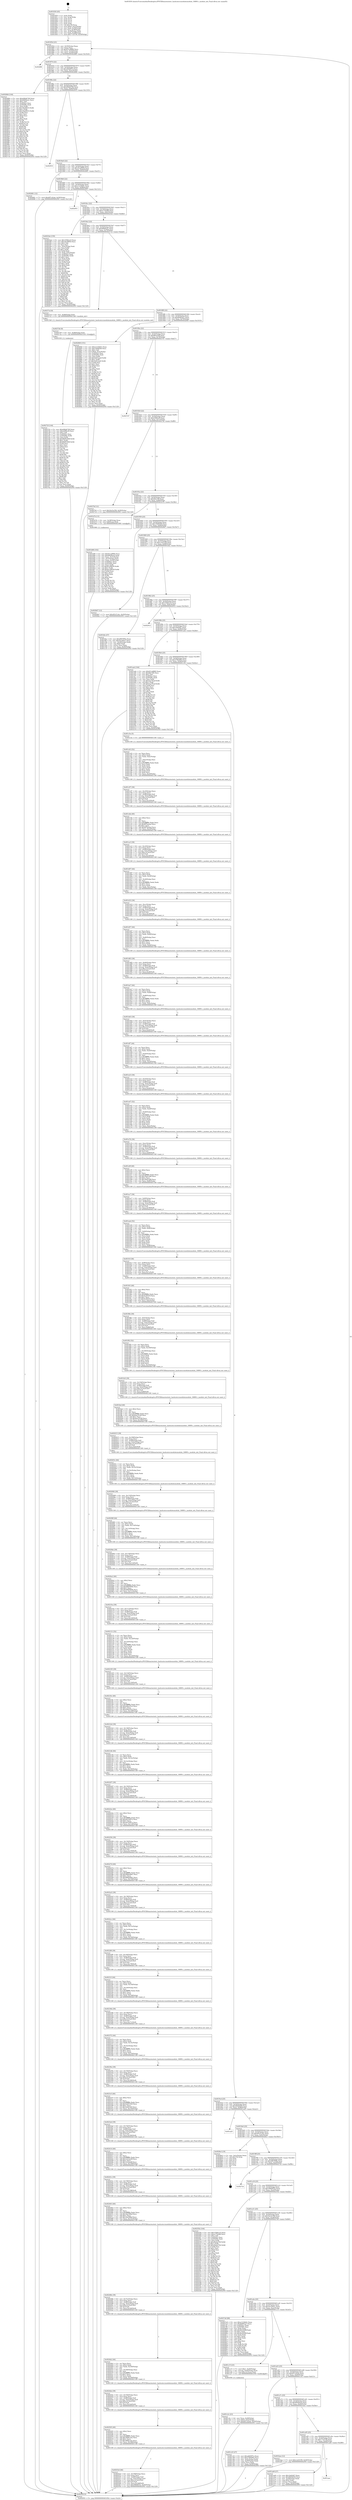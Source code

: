 digraph "0x401830" {
  label = "0x401830 (/mnt/c/Users/mathe/Desktop/tcc/POCII/binaries/extr_hashcatsrcmodulesmodule_16800.c_module_init_Final-ollvm.out::main(0))"
  labelloc = "t"
  node[shape=record]

  Entry [label="",width=0.3,height=0.3,shape=circle,fillcolor=black,style=filled]
  "0x40185d" [label="{
     0x40185d [23]\l
     | [instrs]\l
     &nbsp;&nbsp;0x40185d \<+3\>: mov -0x50(%rbp),%eax\l
     &nbsp;&nbsp;0x401860 \<+2\>: mov %eax,%ecx\l
     &nbsp;&nbsp;0x401862 \<+6\>: sub $0x831a8880,%ecx\l
     &nbsp;&nbsp;0x401868 \<+3\>: mov %eax,-0x54(%rbp)\l
     &nbsp;&nbsp;0x40186b \<+3\>: mov %ecx,-0x58(%rbp)\l
     &nbsp;&nbsp;0x40186e \<+6\>: je 00000000004028f6 \<main+0x10c6\>\l
  }"]
  "0x4028f6" [label="{
     0x4028f6\l
  }", style=dashed]
  "0x401874" [label="{
     0x401874 [22]\l
     | [instrs]\l
     &nbsp;&nbsp;0x401874 \<+5\>: jmp 0000000000401879 \<main+0x49\>\l
     &nbsp;&nbsp;0x401879 \<+3\>: mov -0x54(%rbp),%eax\l
     &nbsp;&nbsp;0x40187c \<+5\>: sub $0xa6f2697a,%eax\l
     &nbsp;&nbsp;0x401881 \<+3\>: mov %eax,-0x5c(%rbp)\l
     &nbsp;&nbsp;0x401884 \<+6\>: je 000000000040268d \<main+0xe5d\>\l
  }"]
  Exit [label="",width=0.3,height=0.3,shape=circle,fillcolor=black,style=filled,peripheries=2]
  "0x40268d" [label="{
     0x40268d [144]\l
     | [instrs]\l
     &nbsp;&nbsp;0x40268d \<+5\>: mov $0xb96db749,%eax\l
     &nbsp;&nbsp;0x402692 \<+5\>: mov $0xf4904cb1,%ecx\l
     &nbsp;&nbsp;0x402697 \<+2\>: mov $0x1,%dl\l
     &nbsp;&nbsp;0x402699 \<+7\>: mov 0x4050cc,%esi\l
     &nbsp;&nbsp;0x4026a0 \<+7\>: mov 0x40508c,%edi\l
     &nbsp;&nbsp;0x4026a7 \<+3\>: mov %esi,%r8d\l
     &nbsp;&nbsp;0x4026aa \<+7\>: sub $0x19ed4015,%r8d\l
     &nbsp;&nbsp;0x4026b1 \<+4\>: sub $0x1,%r8d\l
     &nbsp;&nbsp;0x4026b5 \<+7\>: add $0x19ed4015,%r8d\l
     &nbsp;&nbsp;0x4026bc \<+4\>: imul %r8d,%esi\l
     &nbsp;&nbsp;0x4026c0 \<+3\>: and $0x1,%esi\l
     &nbsp;&nbsp;0x4026c3 \<+3\>: cmp $0x0,%esi\l
     &nbsp;&nbsp;0x4026c6 \<+4\>: sete %r9b\l
     &nbsp;&nbsp;0x4026ca \<+3\>: cmp $0xa,%edi\l
     &nbsp;&nbsp;0x4026cd \<+4\>: setl %r10b\l
     &nbsp;&nbsp;0x4026d1 \<+3\>: mov %r9b,%r11b\l
     &nbsp;&nbsp;0x4026d4 \<+4\>: xor $0xff,%r11b\l
     &nbsp;&nbsp;0x4026d8 \<+3\>: mov %r10b,%bl\l
     &nbsp;&nbsp;0x4026db \<+3\>: xor $0xff,%bl\l
     &nbsp;&nbsp;0x4026de \<+3\>: xor $0x0,%dl\l
     &nbsp;&nbsp;0x4026e1 \<+3\>: mov %r11b,%r14b\l
     &nbsp;&nbsp;0x4026e4 \<+4\>: and $0x0,%r14b\l
     &nbsp;&nbsp;0x4026e8 \<+3\>: and %dl,%r9b\l
     &nbsp;&nbsp;0x4026eb \<+3\>: mov %bl,%r15b\l
     &nbsp;&nbsp;0x4026ee \<+4\>: and $0x0,%r15b\l
     &nbsp;&nbsp;0x4026f2 \<+3\>: and %dl,%r10b\l
     &nbsp;&nbsp;0x4026f5 \<+3\>: or %r9b,%r14b\l
     &nbsp;&nbsp;0x4026f8 \<+3\>: or %r10b,%r15b\l
     &nbsp;&nbsp;0x4026fb \<+3\>: xor %r15b,%r14b\l
     &nbsp;&nbsp;0x4026fe \<+3\>: or %bl,%r11b\l
     &nbsp;&nbsp;0x402701 \<+4\>: xor $0xff,%r11b\l
     &nbsp;&nbsp;0x402705 \<+3\>: or $0x0,%dl\l
     &nbsp;&nbsp;0x402708 \<+3\>: and %dl,%r11b\l
     &nbsp;&nbsp;0x40270b \<+3\>: or %r11b,%r14b\l
     &nbsp;&nbsp;0x40270e \<+4\>: test $0x1,%r14b\l
     &nbsp;&nbsp;0x402712 \<+3\>: cmovne %ecx,%eax\l
     &nbsp;&nbsp;0x402715 \<+3\>: mov %eax,-0x50(%rbp)\l
     &nbsp;&nbsp;0x402718 \<+5\>: jmp 000000000040295f \<main+0x112f\>\l
  }"]
  "0x40188a" [label="{
     0x40188a [22]\l
     | [instrs]\l
     &nbsp;&nbsp;0x40188a \<+5\>: jmp 000000000040188f \<main+0x5f\>\l
     &nbsp;&nbsp;0x40188f \<+3\>: mov -0x54(%rbp),%eax\l
     &nbsp;&nbsp;0x401892 \<+5\>: sub $0xb96db749,%eax\l
     &nbsp;&nbsp;0x401897 \<+3\>: mov %eax,-0x60(%rbp)\l
     &nbsp;&nbsp;0x40189a \<+6\>: je 0000000000402933 \<main+0x1103\>\l
  }"]
  "0x40272f" [label="{
     0x40272f [144]\l
     | [instrs]\l
     &nbsp;&nbsp;0x40272f \<+5\>: mov $0xb96db749,%eax\l
     &nbsp;&nbsp;0x402734 \<+5\>: mov $0xd389e39,%ecx\l
     &nbsp;&nbsp;0x402739 \<+2\>: mov $0x1,%dl\l
     &nbsp;&nbsp;0x40273b \<+7\>: mov 0x4050cc,%esi\l
     &nbsp;&nbsp;0x402742 \<+8\>: mov 0x40508c,%r8d\l
     &nbsp;&nbsp;0x40274a \<+3\>: mov %esi,%r9d\l
     &nbsp;&nbsp;0x40274d \<+7\>: add $0x9b901609,%r9d\l
     &nbsp;&nbsp;0x402754 \<+4\>: sub $0x1,%r9d\l
     &nbsp;&nbsp;0x402758 \<+7\>: sub $0x9b901609,%r9d\l
     &nbsp;&nbsp;0x40275f \<+4\>: imul %r9d,%esi\l
     &nbsp;&nbsp;0x402763 \<+3\>: and $0x1,%esi\l
     &nbsp;&nbsp;0x402766 \<+3\>: cmp $0x0,%esi\l
     &nbsp;&nbsp;0x402769 \<+4\>: sete %r10b\l
     &nbsp;&nbsp;0x40276d \<+4\>: cmp $0xa,%r8d\l
     &nbsp;&nbsp;0x402771 \<+4\>: setl %r11b\l
     &nbsp;&nbsp;0x402775 \<+3\>: mov %r10b,%bl\l
     &nbsp;&nbsp;0x402778 \<+3\>: xor $0xff,%bl\l
     &nbsp;&nbsp;0x40277b \<+3\>: mov %r11b,%r14b\l
     &nbsp;&nbsp;0x40277e \<+4\>: xor $0xff,%r14b\l
     &nbsp;&nbsp;0x402782 \<+3\>: xor $0x1,%dl\l
     &nbsp;&nbsp;0x402785 \<+3\>: mov %bl,%r15b\l
     &nbsp;&nbsp;0x402788 \<+4\>: and $0xff,%r15b\l
     &nbsp;&nbsp;0x40278c \<+3\>: and %dl,%r10b\l
     &nbsp;&nbsp;0x40278f \<+3\>: mov %r14b,%r12b\l
     &nbsp;&nbsp;0x402792 \<+4\>: and $0xff,%r12b\l
     &nbsp;&nbsp;0x402796 \<+3\>: and %dl,%r11b\l
     &nbsp;&nbsp;0x402799 \<+3\>: or %r10b,%r15b\l
     &nbsp;&nbsp;0x40279c \<+3\>: or %r11b,%r12b\l
     &nbsp;&nbsp;0x40279f \<+3\>: xor %r12b,%r15b\l
     &nbsp;&nbsp;0x4027a2 \<+3\>: or %r14b,%bl\l
     &nbsp;&nbsp;0x4027a5 \<+3\>: xor $0xff,%bl\l
     &nbsp;&nbsp;0x4027a8 \<+3\>: or $0x1,%dl\l
     &nbsp;&nbsp;0x4027ab \<+2\>: and %dl,%bl\l
     &nbsp;&nbsp;0x4027ad \<+3\>: or %bl,%r15b\l
     &nbsp;&nbsp;0x4027b0 \<+4\>: test $0x1,%r15b\l
     &nbsp;&nbsp;0x4027b4 \<+3\>: cmovne %ecx,%eax\l
     &nbsp;&nbsp;0x4027b7 \<+3\>: mov %eax,-0x50(%rbp)\l
     &nbsp;&nbsp;0x4027ba \<+5\>: jmp 000000000040295f \<main+0x112f\>\l
  }"]
  "0x402933" [label="{
     0x402933\l
  }", style=dashed]
  "0x4018a0" [label="{
     0x4018a0 [22]\l
     | [instrs]\l
     &nbsp;&nbsp;0x4018a0 \<+5\>: jmp 00000000004018a5 \<main+0x75\>\l
     &nbsp;&nbsp;0x4018a5 \<+3\>: mov -0x54(%rbp),%eax\l
     &nbsp;&nbsp;0x4018a8 \<+5\>: sub $0xc6ce8954,%eax\l
     &nbsp;&nbsp;0x4018ad \<+3\>: mov %eax,-0x64(%rbp)\l
     &nbsp;&nbsp;0x4018b0 \<+6\>: je 0000000000402681 \<main+0xe51\>\l
  }"]
  "0x402726" [label="{
     0x402726 [9]\l
     | [instrs]\l
     &nbsp;&nbsp;0x402726 \<+4\>: mov -0x48(%rbp),%rdi\l
     &nbsp;&nbsp;0x40272a \<+5\>: call 0000000000401030 \<free@plt\>\l
     | [calls]\l
     &nbsp;&nbsp;0x401030 \{1\} (unknown)\l
  }"]
  "0x402681" [label="{
     0x402681 [12]\l
     | [instrs]\l
     &nbsp;&nbsp;0x402681 \<+7\>: movl $0x697c42ab,-0x50(%rbp)\l
     &nbsp;&nbsp;0x402688 \<+5\>: jmp 000000000040295f \<main+0x112f\>\l
  }"]
  "0x4018b6" [label="{
     0x4018b6 [22]\l
     | [instrs]\l
     &nbsp;&nbsp;0x4018b6 \<+5\>: jmp 00000000004018bb \<main+0x8b\>\l
     &nbsp;&nbsp;0x4018bb \<+3\>: mov -0x54(%rbp),%eax\l
     &nbsp;&nbsp;0x4018be \<+5\>: sub $0xe1234b61,%eax\l
     &nbsp;&nbsp;0x4018c3 \<+3\>: mov %eax,-0x68(%rbp)\l
     &nbsp;&nbsp;0x4018c6 \<+6\>: je 0000000000402951 \<main+0x1121\>\l
  }"]
  "0x40252d" [label="{
     0x40252d [46]\l
     | [instrs]\l
     &nbsp;&nbsp;0x40252d \<+6\>: mov -0x168(%rbp),%ecx\l
     &nbsp;&nbsp;0x402533 \<+3\>: imul %eax,%ecx\l
     &nbsp;&nbsp;0x402536 \<+4\>: mov -0x48(%rbp),%r8\l
     &nbsp;&nbsp;0x40253a \<+4\>: movslq -0x4c(%rbp),%r9\l
     &nbsp;&nbsp;0x40253e \<+7\>: imul $0x1c0,%r9,%r9\l
     &nbsp;&nbsp;0x402545 \<+3\>: add %r9,%r8\l
     &nbsp;&nbsp;0x402548 \<+7\>: mov %ecx,0x1b8(%r8)\l
     &nbsp;&nbsp;0x40254f \<+7\>: movl $0x59848552,-0x50(%rbp)\l
     &nbsp;&nbsp;0x402556 \<+5\>: jmp 000000000040295f \<main+0x112f\>\l
  }"]
  "0x402951" [label="{
     0x402951\l
  }", style=dashed]
  "0x4018cc" [label="{
     0x4018cc [22]\l
     | [instrs]\l
     &nbsp;&nbsp;0x4018cc \<+5\>: jmp 00000000004018d1 \<main+0xa1\>\l
     &nbsp;&nbsp;0x4018d1 \<+3\>: mov -0x54(%rbp),%eax\l
     &nbsp;&nbsp;0x4018d4 \<+5\>: sub $0xe176cfb8,%eax\l
     &nbsp;&nbsp;0x4018d9 \<+3\>: mov %eax,-0x6c(%rbp)\l
     &nbsp;&nbsp;0x4018dc \<+6\>: je 00000000004025eb \<main+0xdbb\>\l
  }"]
  "0x402505" [label="{
     0x402505 [40]\l
     | [instrs]\l
     &nbsp;&nbsp;0x402505 \<+5\>: mov $0x2,%ecx\l
     &nbsp;&nbsp;0x40250a \<+1\>: cltd\l
     &nbsp;&nbsp;0x40250b \<+2\>: idiv %ecx\l
     &nbsp;&nbsp;0x40250d \<+6\>: imul $0xfffffffe,%edx,%ecx\l
     &nbsp;&nbsp;0x402513 \<+6\>: add $0x369bccb2,%ecx\l
     &nbsp;&nbsp;0x402519 \<+3\>: add $0x1,%ecx\l
     &nbsp;&nbsp;0x40251c \<+6\>: sub $0x369bccb2,%ecx\l
     &nbsp;&nbsp;0x402522 \<+6\>: mov %ecx,-0x168(%rbp)\l
     &nbsp;&nbsp;0x402528 \<+5\>: call 0000000000401160 \<next_i\>\l
     | [calls]\l
     &nbsp;&nbsp;0x401160 \{1\} (/mnt/c/Users/mathe/Desktop/tcc/POCII/binaries/extr_hashcatsrcmodulesmodule_16800.c_module_init_Final-ollvm.out::next_i)\l
  }"]
  "0x4025eb" [label="{
     0x4025eb [150]\l
     | [instrs]\l
     &nbsp;&nbsp;0x4025eb \<+5\>: mov $0x1f36b1e5,%eax\l
     &nbsp;&nbsp;0x4025f0 \<+5\>: mov $0xc6ce8954,%ecx\l
     &nbsp;&nbsp;0x4025f5 \<+2\>: mov $0x1,%dl\l
     &nbsp;&nbsp;0x4025f7 \<+2\>: xor %esi,%esi\l
     &nbsp;&nbsp;0x4025f9 \<+3\>: mov -0x4c(%rbp),%edi\l
     &nbsp;&nbsp;0x4025fc \<+3\>: mov %esi,%r8d\l
     &nbsp;&nbsp;0x4025ff \<+4\>: sub $0x1,%r8d\l
     &nbsp;&nbsp;0x402603 \<+3\>: sub %r8d,%edi\l
     &nbsp;&nbsp;0x402606 \<+3\>: mov %edi,-0x4c(%rbp)\l
     &nbsp;&nbsp;0x402609 \<+7\>: mov 0x4050cc,%edi\l
     &nbsp;&nbsp;0x402610 \<+8\>: mov 0x40508c,%r8d\l
     &nbsp;&nbsp;0x402618 \<+3\>: sub $0x1,%esi\l
     &nbsp;&nbsp;0x40261b \<+3\>: mov %edi,%r9d\l
     &nbsp;&nbsp;0x40261e \<+3\>: add %esi,%r9d\l
     &nbsp;&nbsp;0x402621 \<+4\>: imul %r9d,%edi\l
     &nbsp;&nbsp;0x402625 \<+3\>: and $0x1,%edi\l
     &nbsp;&nbsp;0x402628 \<+3\>: cmp $0x0,%edi\l
     &nbsp;&nbsp;0x40262b \<+4\>: sete %r10b\l
     &nbsp;&nbsp;0x40262f \<+4\>: cmp $0xa,%r8d\l
     &nbsp;&nbsp;0x402633 \<+4\>: setl %r11b\l
     &nbsp;&nbsp;0x402637 \<+3\>: mov %r10b,%bl\l
     &nbsp;&nbsp;0x40263a \<+3\>: xor $0xff,%bl\l
     &nbsp;&nbsp;0x40263d \<+3\>: mov %r11b,%r14b\l
     &nbsp;&nbsp;0x402640 \<+4\>: xor $0xff,%r14b\l
     &nbsp;&nbsp;0x402644 \<+3\>: xor $0x0,%dl\l
     &nbsp;&nbsp;0x402647 \<+3\>: mov %bl,%r15b\l
     &nbsp;&nbsp;0x40264a \<+4\>: and $0x0,%r15b\l
     &nbsp;&nbsp;0x40264e \<+3\>: and %dl,%r10b\l
     &nbsp;&nbsp;0x402651 \<+3\>: mov %r14b,%r12b\l
     &nbsp;&nbsp;0x402654 \<+4\>: and $0x0,%r12b\l
     &nbsp;&nbsp;0x402658 \<+3\>: and %dl,%r11b\l
     &nbsp;&nbsp;0x40265b \<+3\>: or %r10b,%r15b\l
     &nbsp;&nbsp;0x40265e \<+3\>: or %r11b,%r12b\l
     &nbsp;&nbsp;0x402661 \<+3\>: xor %r12b,%r15b\l
     &nbsp;&nbsp;0x402664 \<+3\>: or %r14b,%bl\l
     &nbsp;&nbsp;0x402667 \<+3\>: xor $0xff,%bl\l
     &nbsp;&nbsp;0x40266a \<+3\>: or $0x0,%dl\l
     &nbsp;&nbsp;0x40266d \<+2\>: and %dl,%bl\l
     &nbsp;&nbsp;0x40266f \<+3\>: or %bl,%r15b\l
     &nbsp;&nbsp;0x402672 \<+4\>: test $0x1,%r15b\l
     &nbsp;&nbsp;0x402676 \<+3\>: cmovne %ecx,%eax\l
     &nbsp;&nbsp;0x402679 \<+3\>: mov %eax,-0x50(%rbp)\l
     &nbsp;&nbsp;0x40267c \<+5\>: jmp 000000000040295f \<main+0x112f\>\l
  }"]
  "0x4018e2" [label="{
     0x4018e2 [22]\l
     | [instrs]\l
     &nbsp;&nbsp;0x4018e2 \<+5\>: jmp 00000000004018e7 \<main+0xb7\>\l
     &nbsp;&nbsp;0x4018e7 \<+3\>: mov -0x54(%rbp),%eax\l
     &nbsp;&nbsp;0x4018ea \<+5\>: sub $0xf4904cb1,%eax\l
     &nbsp;&nbsp;0x4018ef \<+3\>: mov %eax,-0x70(%rbp)\l
     &nbsp;&nbsp;0x4018f2 \<+6\>: je 000000000040271d \<main+0xeed\>\l
  }"]
  "0x4024de" [label="{
     0x4024de [39]\l
     | [instrs]\l
     &nbsp;&nbsp;0x4024de \<+6\>: mov -0x164(%rbp),%ecx\l
     &nbsp;&nbsp;0x4024e4 \<+3\>: imul %eax,%ecx\l
     &nbsp;&nbsp;0x4024e7 \<+4\>: mov -0x48(%rbp),%r8\l
     &nbsp;&nbsp;0x4024eb \<+4\>: movslq -0x4c(%rbp),%r9\l
     &nbsp;&nbsp;0x4024ef \<+7\>: imul $0x1c0,%r9,%r9\l
     &nbsp;&nbsp;0x4024f6 \<+3\>: add %r9,%r8\l
     &nbsp;&nbsp;0x4024f9 \<+7\>: mov %ecx,0x1b4(%r8)\l
     &nbsp;&nbsp;0x402500 \<+5\>: call 0000000000401160 \<next_i\>\l
     | [calls]\l
     &nbsp;&nbsp;0x401160 \{1\} (/mnt/c/Users/mathe/Desktop/tcc/POCII/binaries/extr_hashcatsrcmodulesmodule_16800.c_module_init_Final-ollvm.out::next_i)\l
  }"]
  "0x40271d" [label="{
     0x40271d [9]\l
     | [instrs]\l
     &nbsp;&nbsp;0x40271d \<+4\>: mov -0x48(%rbp),%rdi\l
     &nbsp;&nbsp;0x402721 \<+5\>: call 00000000004013b0 \<module_init\>\l
     | [calls]\l
     &nbsp;&nbsp;0x4013b0 \{1\} (/mnt/c/Users/mathe/Desktop/tcc/POCII/binaries/extr_hashcatsrcmodulesmodule_16800.c_module_init_Final-ollvm.out::module_init)\l
  }"]
  "0x4018f8" [label="{
     0x4018f8 [22]\l
     | [instrs]\l
     &nbsp;&nbsp;0x4018f8 \<+5\>: jmp 00000000004018fd \<main+0xcd\>\l
     &nbsp;&nbsp;0x4018fd \<+3\>: mov -0x54(%rbp),%eax\l
     &nbsp;&nbsp;0x401900 \<+5\>: sub $0xfb085aa7,%eax\l
     &nbsp;&nbsp;0x401905 \<+3\>: mov %eax,-0x74(%rbp)\l
     &nbsp;&nbsp;0x401908 \<+6\>: je 0000000000402840 \<main+0x1010\>\l
  }"]
  "0x4024b2" [label="{
     0x4024b2 [44]\l
     | [instrs]\l
     &nbsp;&nbsp;0x4024b2 \<+2\>: xor %ecx,%ecx\l
     &nbsp;&nbsp;0x4024b4 \<+5\>: mov $0x2,%edx\l
     &nbsp;&nbsp;0x4024b9 \<+6\>: mov %edx,-0x160(%rbp)\l
     &nbsp;&nbsp;0x4024bf \<+1\>: cltd\l
     &nbsp;&nbsp;0x4024c0 \<+6\>: mov -0x160(%rbp),%esi\l
     &nbsp;&nbsp;0x4024c6 \<+2\>: idiv %esi\l
     &nbsp;&nbsp;0x4024c8 \<+6\>: imul $0xfffffffe,%edx,%edx\l
     &nbsp;&nbsp;0x4024ce \<+3\>: sub $0x1,%ecx\l
     &nbsp;&nbsp;0x4024d1 \<+2\>: sub %ecx,%edx\l
     &nbsp;&nbsp;0x4024d3 \<+6\>: mov %edx,-0x164(%rbp)\l
     &nbsp;&nbsp;0x4024d9 \<+5\>: call 0000000000401160 \<next_i\>\l
     | [calls]\l
     &nbsp;&nbsp;0x401160 \{1\} (/mnt/c/Users/mathe/Desktop/tcc/POCII/binaries/extr_hashcatsrcmodulesmodule_16800.c_module_init_Final-ollvm.out::next_i)\l
  }"]
  "0x402840" [label="{
     0x402840 [151]\l
     | [instrs]\l
     &nbsp;&nbsp;0x402840 \<+5\>: mov $0xe1234b61,%eax\l
     &nbsp;&nbsp;0x402845 \<+5\>: mov $0x1949f240,%ecx\l
     &nbsp;&nbsp;0x40284a \<+2\>: mov $0x1,%dl\l
     &nbsp;&nbsp;0x40284c \<+7\>: movl $0x0,-0x2c(%rbp)\l
     &nbsp;&nbsp;0x402853 \<+7\>: mov 0x4050cc,%esi\l
     &nbsp;&nbsp;0x40285a \<+7\>: mov 0x40508c,%edi\l
     &nbsp;&nbsp;0x402861 \<+3\>: mov %esi,%r8d\l
     &nbsp;&nbsp;0x402864 \<+7\>: add $0x5e912ae0,%r8d\l
     &nbsp;&nbsp;0x40286b \<+4\>: sub $0x1,%r8d\l
     &nbsp;&nbsp;0x40286f \<+7\>: sub $0x5e912ae0,%r8d\l
     &nbsp;&nbsp;0x402876 \<+4\>: imul %r8d,%esi\l
     &nbsp;&nbsp;0x40287a \<+3\>: and $0x1,%esi\l
     &nbsp;&nbsp;0x40287d \<+3\>: cmp $0x0,%esi\l
     &nbsp;&nbsp;0x402880 \<+4\>: sete %r9b\l
     &nbsp;&nbsp;0x402884 \<+3\>: cmp $0xa,%edi\l
     &nbsp;&nbsp;0x402887 \<+4\>: setl %r10b\l
     &nbsp;&nbsp;0x40288b \<+3\>: mov %r9b,%r11b\l
     &nbsp;&nbsp;0x40288e \<+4\>: xor $0xff,%r11b\l
     &nbsp;&nbsp;0x402892 \<+3\>: mov %r10b,%bl\l
     &nbsp;&nbsp;0x402895 \<+3\>: xor $0xff,%bl\l
     &nbsp;&nbsp;0x402898 \<+3\>: xor $0x0,%dl\l
     &nbsp;&nbsp;0x40289b \<+3\>: mov %r11b,%r14b\l
     &nbsp;&nbsp;0x40289e \<+4\>: and $0x0,%r14b\l
     &nbsp;&nbsp;0x4028a2 \<+3\>: and %dl,%r9b\l
     &nbsp;&nbsp;0x4028a5 \<+3\>: mov %bl,%r15b\l
     &nbsp;&nbsp;0x4028a8 \<+4\>: and $0x0,%r15b\l
     &nbsp;&nbsp;0x4028ac \<+3\>: and %dl,%r10b\l
     &nbsp;&nbsp;0x4028af \<+3\>: or %r9b,%r14b\l
     &nbsp;&nbsp;0x4028b2 \<+3\>: or %r10b,%r15b\l
     &nbsp;&nbsp;0x4028b5 \<+3\>: xor %r15b,%r14b\l
     &nbsp;&nbsp;0x4028b8 \<+3\>: or %bl,%r11b\l
     &nbsp;&nbsp;0x4028bb \<+4\>: xor $0xff,%r11b\l
     &nbsp;&nbsp;0x4028bf \<+3\>: or $0x0,%dl\l
     &nbsp;&nbsp;0x4028c2 \<+3\>: and %dl,%r11b\l
     &nbsp;&nbsp;0x4028c5 \<+3\>: or %r11b,%r14b\l
     &nbsp;&nbsp;0x4028c8 \<+4\>: test $0x1,%r14b\l
     &nbsp;&nbsp;0x4028cc \<+3\>: cmovne %ecx,%eax\l
     &nbsp;&nbsp;0x4028cf \<+3\>: mov %eax,-0x50(%rbp)\l
     &nbsp;&nbsp;0x4028d2 \<+5\>: jmp 000000000040295f \<main+0x112f\>\l
  }"]
  "0x40190e" [label="{
     0x40190e [22]\l
     | [instrs]\l
     &nbsp;&nbsp;0x40190e \<+5\>: jmp 0000000000401913 \<main+0xe3\>\l
     &nbsp;&nbsp;0x401913 \<+3\>: mov -0x54(%rbp),%eax\l
     &nbsp;&nbsp;0x401916 \<+5\>: sub $0xff4c4c99,%eax\l
     &nbsp;&nbsp;0x40191b \<+3\>: mov %eax,-0x78(%rbp)\l
     &nbsp;&nbsp;0x40191e \<+6\>: je 00000000004027d7 \<main+0xfa7\>\l
  }"]
  "0x40248b" [label="{
     0x40248b [39]\l
     | [instrs]\l
     &nbsp;&nbsp;0x40248b \<+6\>: mov -0x15c(%rbp),%ecx\l
     &nbsp;&nbsp;0x402491 \<+3\>: imul %eax,%ecx\l
     &nbsp;&nbsp;0x402494 \<+4\>: mov -0x48(%rbp),%r8\l
     &nbsp;&nbsp;0x402498 \<+4\>: movslq -0x4c(%rbp),%r9\l
     &nbsp;&nbsp;0x40249c \<+7\>: imul $0x1c0,%r9,%r9\l
     &nbsp;&nbsp;0x4024a3 \<+3\>: add %r9,%r8\l
     &nbsp;&nbsp;0x4024a6 \<+7\>: mov %ecx,0x1b0(%r8)\l
     &nbsp;&nbsp;0x4024ad \<+5\>: call 0000000000401160 \<next_i\>\l
     | [calls]\l
     &nbsp;&nbsp;0x401160 \{1\} (/mnt/c/Users/mathe/Desktop/tcc/POCII/binaries/extr_hashcatsrcmodulesmodule_16800.c_module_init_Final-ollvm.out::next_i)\l
  }"]
  "0x4027d7" [label="{
     0x4027d7\l
  }", style=dashed]
  "0x401924" [label="{
     0x401924 [22]\l
     | [instrs]\l
     &nbsp;&nbsp;0x401924 \<+5\>: jmp 0000000000401929 \<main+0xf9\>\l
     &nbsp;&nbsp;0x401929 \<+3\>: mov -0x54(%rbp),%eax\l
     &nbsp;&nbsp;0x40192c \<+5\>: sub $0xd389e39,%eax\l
     &nbsp;&nbsp;0x401931 \<+3\>: mov %eax,-0x7c(%rbp)\l
     &nbsp;&nbsp;0x401934 \<+6\>: je 00000000004027bf \<main+0xf8f\>\l
  }"]
  "0x402463" [label="{
     0x402463 [40]\l
     | [instrs]\l
     &nbsp;&nbsp;0x402463 \<+5\>: mov $0x2,%ecx\l
     &nbsp;&nbsp;0x402468 \<+1\>: cltd\l
     &nbsp;&nbsp;0x402469 \<+2\>: idiv %ecx\l
     &nbsp;&nbsp;0x40246b \<+6\>: imul $0xfffffffe,%edx,%ecx\l
     &nbsp;&nbsp;0x402471 \<+6\>: sub $0x3de368ef,%ecx\l
     &nbsp;&nbsp;0x402477 \<+3\>: add $0x1,%ecx\l
     &nbsp;&nbsp;0x40247a \<+6\>: add $0x3de368ef,%ecx\l
     &nbsp;&nbsp;0x402480 \<+6\>: mov %ecx,-0x15c(%rbp)\l
     &nbsp;&nbsp;0x402486 \<+5\>: call 0000000000401160 \<next_i\>\l
     | [calls]\l
     &nbsp;&nbsp;0x401160 \{1\} (/mnt/c/Users/mathe/Desktop/tcc/POCII/binaries/extr_hashcatsrcmodulesmodule_16800.c_module_init_Final-ollvm.out::next_i)\l
  }"]
  "0x4027bf" [label="{
     0x4027bf [12]\l
     | [instrs]\l
     &nbsp;&nbsp;0x4027bf \<+7\>: movl $0x5dc5e358,-0x50(%rbp)\l
     &nbsp;&nbsp;0x4027c6 \<+5\>: jmp 000000000040295f \<main+0x112f\>\l
  }"]
  "0x40193a" [label="{
     0x40193a [22]\l
     | [instrs]\l
     &nbsp;&nbsp;0x40193a \<+5\>: jmp 000000000040193f \<main+0x10f\>\l
     &nbsp;&nbsp;0x40193f \<+3\>: mov -0x54(%rbp),%eax\l
     &nbsp;&nbsp;0x401942 \<+5\>: sub $0xfdb15f0,%eax\l
     &nbsp;&nbsp;0x401947 \<+3\>: mov %eax,-0x80(%rbp)\l
     &nbsp;&nbsp;0x40194a \<+6\>: je 0000000000401b7b \<main+0x34b\>\l
  }"]
  "0x40243c" [label="{
     0x40243c [39]\l
     | [instrs]\l
     &nbsp;&nbsp;0x40243c \<+6\>: mov -0x158(%rbp),%ecx\l
     &nbsp;&nbsp;0x402442 \<+3\>: imul %eax,%ecx\l
     &nbsp;&nbsp;0x402445 \<+4\>: mov -0x48(%rbp),%r8\l
     &nbsp;&nbsp;0x402449 \<+4\>: movslq -0x4c(%rbp),%r9\l
     &nbsp;&nbsp;0x40244d \<+7\>: imul $0x1c0,%r9,%r9\l
     &nbsp;&nbsp;0x402454 \<+3\>: add %r9,%r8\l
     &nbsp;&nbsp;0x402457 \<+7\>: mov %ecx,0x198(%r8)\l
     &nbsp;&nbsp;0x40245e \<+5\>: call 0000000000401160 \<next_i\>\l
     | [calls]\l
     &nbsp;&nbsp;0x401160 \{1\} (/mnt/c/Users/mathe/Desktop/tcc/POCII/binaries/extr_hashcatsrcmodulesmodule_16800.c_module_init_Final-ollvm.out::next_i)\l
  }"]
  "0x401b7b" [label="{
     0x401b7b [13]\l
     | [instrs]\l
     &nbsp;&nbsp;0x401b7b \<+4\>: mov -0x38(%rbp),%rax\l
     &nbsp;&nbsp;0x401b7f \<+4\>: mov 0x8(%rax),%rdi\l
     &nbsp;&nbsp;0x401b83 \<+5\>: call 0000000000401060 \<atoi@plt\>\l
     | [calls]\l
     &nbsp;&nbsp;0x401060 \{1\} (unknown)\l
  }"]
  "0x401950" [label="{
     0x401950 [25]\l
     | [instrs]\l
     &nbsp;&nbsp;0x401950 \<+5\>: jmp 0000000000401955 \<main+0x125\>\l
     &nbsp;&nbsp;0x401955 \<+3\>: mov -0x54(%rbp),%eax\l
     &nbsp;&nbsp;0x401958 \<+5\>: sub $0x1949f240,%eax\l
     &nbsp;&nbsp;0x40195d \<+6\>: mov %eax,-0x84(%rbp)\l
     &nbsp;&nbsp;0x401963 \<+6\>: je 00000000004028d7 \<main+0x10a7\>\l
  }"]
  "0x402414" [label="{
     0x402414 [40]\l
     | [instrs]\l
     &nbsp;&nbsp;0x402414 \<+5\>: mov $0x2,%ecx\l
     &nbsp;&nbsp;0x402419 \<+1\>: cltd\l
     &nbsp;&nbsp;0x40241a \<+2\>: idiv %ecx\l
     &nbsp;&nbsp;0x40241c \<+6\>: imul $0xfffffffe,%edx,%ecx\l
     &nbsp;&nbsp;0x402422 \<+6\>: add $0x1d1dae9f,%ecx\l
     &nbsp;&nbsp;0x402428 \<+3\>: add $0x1,%ecx\l
     &nbsp;&nbsp;0x40242b \<+6\>: sub $0x1d1dae9f,%ecx\l
     &nbsp;&nbsp;0x402431 \<+6\>: mov %ecx,-0x158(%rbp)\l
     &nbsp;&nbsp;0x402437 \<+5\>: call 0000000000401160 \<next_i\>\l
     | [calls]\l
     &nbsp;&nbsp;0x401160 \{1\} (/mnt/c/Users/mathe/Desktop/tcc/POCII/binaries/extr_hashcatsrcmodulesmodule_16800.c_module_init_Final-ollvm.out::next_i)\l
  }"]
  "0x4028d7" [label="{
     0x4028d7 [12]\l
     | [instrs]\l
     &nbsp;&nbsp;0x4028d7 \<+7\>: movl $0x49147a4c,-0x50(%rbp)\l
     &nbsp;&nbsp;0x4028de \<+5\>: jmp 000000000040295f \<main+0x112f\>\l
  }"]
  "0x401969" [label="{
     0x401969 [25]\l
     | [instrs]\l
     &nbsp;&nbsp;0x401969 \<+5\>: jmp 000000000040196e \<main+0x13e\>\l
     &nbsp;&nbsp;0x40196e \<+3\>: mov -0x54(%rbp),%eax\l
     &nbsp;&nbsp;0x401971 \<+5\>: sub $0x1cd1f199,%eax\l
     &nbsp;&nbsp;0x401976 \<+6\>: mov %eax,-0x88(%rbp)\l
     &nbsp;&nbsp;0x40197c \<+6\>: je 0000000000401bfa \<main+0x3ca\>\l
  }"]
  "0x4023ed" [label="{
     0x4023ed [39]\l
     | [instrs]\l
     &nbsp;&nbsp;0x4023ed \<+6\>: mov -0x154(%rbp),%ecx\l
     &nbsp;&nbsp;0x4023f3 \<+3\>: imul %eax,%ecx\l
     &nbsp;&nbsp;0x4023f6 \<+4\>: mov -0x48(%rbp),%r8\l
     &nbsp;&nbsp;0x4023fa \<+4\>: movslq -0x4c(%rbp),%r9\l
     &nbsp;&nbsp;0x4023fe \<+7\>: imul $0x1c0,%r9,%r9\l
     &nbsp;&nbsp;0x402405 \<+3\>: add %r9,%r8\l
     &nbsp;&nbsp;0x402408 \<+7\>: mov %ecx,0x184(%r8)\l
     &nbsp;&nbsp;0x40240f \<+5\>: call 0000000000401160 \<next_i\>\l
     | [calls]\l
     &nbsp;&nbsp;0x401160 \{1\} (/mnt/c/Users/mathe/Desktop/tcc/POCII/binaries/extr_hashcatsrcmodulesmodule_16800.c_module_init_Final-ollvm.out::next_i)\l
  }"]
  "0x401bfa" [label="{
     0x401bfa [27]\l
     | [instrs]\l
     &nbsp;&nbsp;0x401bfa \<+5\>: mov $0x4f87908a,%eax\l
     &nbsp;&nbsp;0x401bff \<+5\>: mov $0x5ec59ee1,%ecx\l
     &nbsp;&nbsp;0x401c04 \<+3\>: mov -0x24(%rbp),%edx\l
     &nbsp;&nbsp;0x401c07 \<+3\>: cmp $0x0,%edx\l
     &nbsp;&nbsp;0x401c0a \<+3\>: cmove %ecx,%eax\l
     &nbsp;&nbsp;0x401c0d \<+3\>: mov %eax,-0x50(%rbp)\l
     &nbsp;&nbsp;0x401c10 \<+5\>: jmp 000000000040295f \<main+0x112f\>\l
  }"]
  "0x401982" [label="{
     0x401982 [25]\l
     | [instrs]\l
     &nbsp;&nbsp;0x401982 \<+5\>: jmp 0000000000401987 \<main+0x157\>\l
     &nbsp;&nbsp;0x401987 \<+3\>: mov -0x54(%rbp),%eax\l
     &nbsp;&nbsp;0x40198a \<+5\>: sub $0x1f36b1e5,%eax\l
     &nbsp;&nbsp;0x40198f \<+6\>: mov %eax,-0x8c(%rbp)\l
     &nbsp;&nbsp;0x401995 \<+6\>: je 0000000000402912 \<main+0x10e2\>\l
  }"]
  "0x4023c5" [label="{
     0x4023c5 [40]\l
     | [instrs]\l
     &nbsp;&nbsp;0x4023c5 \<+5\>: mov $0x2,%ecx\l
     &nbsp;&nbsp;0x4023ca \<+1\>: cltd\l
     &nbsp;&nbsp;0x4023cb \<+2\>: idiv %ecx\l
     &nbsp;&nbsp;0x4023cd \<+6\>: imul $0xfffffffe,%edx,%ecx\l
     &nbsp;&nbsp;0x4023d3 \<+6\>: add $0x5e641f29,%ecx\l
     &nbsp;&nbsp;0x4023d9 \<+3\>: add $0x1,%ecx\l
     &nbsp;&nbsp;0x4023dc \<+6\>: sub $0x5e641f29,%ecx\l
     &nbsp;&nbsp;0x4023e2 \<+6\>: mov %ecx,-0x154(%rbp)\l
     &nbsp;&nbsp;0x4023e8 \<+5\>: call 0000000000401160 \<next_i\>\l
     | [calls]\l
     &nbsp;&nbsp;0x401160 \{1\} (/mnt/c/Users/mathe/Desktop/tcc/POCII/binaries/extr_hashcatsrcmodulesmodule_16800.c_module_init_Final-ollvm.out::next_i)\l
  }"]
  "0x402912" [label="{
     0x402912\l
  }", style=dashed]
  "0x40199b" [label="{
     0x40199b [25]\l
     | [instrs]\l
     &nbsp;&nbsp;0x40199b \<+5\>: jmp 00000000004019a0 \<main+0x170\>\l
     &nbsp;&nbsp;0x4019a0 \<+3\>: mov -0x54(%rbp),%eax\l
     &nbsp;&nbsp;0x4019a3 \<+5\>: sub $0x1fe644f7,%eax\l
     &nbsp;&nbsp;0x4019a8 \<+6\>: mov %eax,-0x90(%rbp)\l
     &nbsp;&nbsp;0x4019ae \<+6\>: je 0000000000401aeb \<main+0x2bb\>\l
  }"]
  "0x40239e" [label="{
     0x40239e [39]\l
     | [instrs]\l
     &nbsp;&nbsp;0x40239e \<+6\>: mov -0x150(%rbp),%ecx\l
     &nbsp;&nbsp;0x4023a4 \<+3\>: imul %eax,%ecx\l
     &nbsp;&nbsp;0x4023a7 \<+4\>: mov -0x48(%rbp),%r8\l
     &nbsp;&nbsp;0x4023ab \<+4\>: movslq -0x4c(%rbp),%r9\l
     &nbsp;&nbsp;0x4023af \<+7\>: imul $0x1c0,%r9,%r9\l
     &nbsp;&nbsp;0x4023b6 \<+3\>: add %r9,%r8\l
     &nbsp;&nbsp;0x4023b9 \<+7\>: mov %ecx,0x180(%r8)\l
     &nbsp;&nbsp;0x4023c0 \<+5\>: call 0000000000401160 \<next_i\>\l
     | [calls]\l
     &nbsp;&nbsp;0x401160 \{1\} (/mnt/c/Users/mathe/Desktop/tcc/POCII/binaries/extr_hashcatsrcmodulesmodule_16800.c_module_init_Final-ollvm.out::next_i)\l
  }"]
  "0x401aeb" [label="{
     0x401aeb [144]\l
     | [instrs]\l
     &nbsp;&nbsp;0x401aeb \<+5\>: mov $0x831a8880,%eax\l
     &nbsp;&nbsp;0x401af0 \<+5\>: mov $0xfdb15f0,%ecx\l
     &nbsp;&nbsp;0x401af5 \<+2\>: mov $0x1,%dl\l
     &nbsp;&nbsp;0x401af7 \<+7\>: mov 0x4050cc,%esi\l
     &nbsp;&nbsp;0x401afe \<+7\>: mov 0x40508c,%edi\l
     &nbsp;&nbsp;0x401b05 \<+3\>: mov %esi,%r8d\l
     &nbsp;&nbsp;0x401b08 \<+7\>: sub $0x5aa79cef,%r8d\l
     &nbsp;&nbsp;0x401b0f \<+4\>: sub $0x1,%r8d\l
     &nbsp;&nbsp;0x401b13 \<+7\>: add $0x5aa79cef,%r8d\l
     &nbsp;&nbsp;0x401b1a \<+4\>: imul %r8d,%esi\l
     &nbsp;&nbsp;0x401b1e \<+3\>: and $0x1,%esi\l
     &nbsp;&nbsp;0x401b21 \<+3\>: cmp $0x0,%esi\l
     &nbsp;&nbsp;0x401b24 \<+4\>: sete %r9b\l
     &nbsp;&nbsp;0x401b28 \<+3\>: cmp $0xa,%edi\l
     &nbsp;&nbsp;0x401b2b \<+4\>: setl %r10b\l
     &nbsp;&nbsp;0x401b2f \<+3\>: mov %r9b,%r11b\l
     &nbsp;&nbsp;0x401b32 \<+4\>: xor $0xff,%r11b\l
     &nbsp;&nbsp;0x401b36 \<+3\>: mov %r10b,%bl\l
     &nbsp;&nbsp;0x401b39 \<+3\>: xor $0xff,%bl\l
     &nbsp;&nbsp;0x401b3c \<+3\>: xor $0x0,%dl\l
     &nbsp;&nbsp;0x401b3f \<+3\>: mov %r11b,%r14b\l
     &nbsp;&nbsp;0x401b42 \<+4\>: and $0x0,%r14b\l
     &nbsp;&nbsp;0x401b46 \<+3\>: and %dl,%r9b\l
     &nbsp;&nbsp;0x401b49 \<+3\>: mov %bl,%r15b\l
     &nbsp;&nbsp;0x401b4c \<+4\>: and $0x0,%r15b\l
     &nbsp;&nbsp;0x401b50 \<+3\>: and %dl,%r10b\l
     &nbsp;&nbsp;0x401b53 \<+3\>: or %r9b,%r14b\l
     &nbsp;&nbsp;0x401b56 \<+3\>: or %r10b,%r15b\l
     &nbsp;&nbsp;0x401b59 \<+3\>: xor %r15b,%r14b\l
     &nbsp;&nbsp;0x401b5c \<+3\>: or %bl,%r11b\l
     &nbsp;&nbsp;0x401b5f \<+4\>: xor $0xff,%r11b\l
     &nbsp;&nbsp;0x401b63 \<+3\>: or $0x0,%dl\l
     &nbsp;&nbsp;0x401b66 \<+3\>: and %dl,%r11b\l
     &nbsp;&nbsp;0x401b69 \<+3\>: or %r11b,%r14b\l
     &nbsp;&nbsp;0x401b6c \<+4\>: test $0x1,%r14b\l
     &nbsp;&nbsp;0x401b70 \<+3\>: cmovne %ecx,%eax\l
     &nbsp;&nbsp;0x401b73 \<+3\>: mov %eax,-0x50(%rbp)\l
     &nbsp;&nbsp;0x401b76 \<+5\>: jmp 000000000040295f \<main+0x112f\>\l
  }"]
  "0x4019b4" [label="{
     0x4019b4 [25]\l
     | [instrs]\l
     &nbsp;&nbsp;0x4019b4 \<+5\>: jmp 00000000004019b9 \<main+0x189\>\l
     &nbsp;&nbsp;0x4019b9 \<+3\>: mov -0x54(%rbp),%eax\l
     &nbsp;&nbsp;0x4019bc \<+5\>: sub $0x27f9e892,%eax\l
     &nbsp;&nbsp;0x4019c1 \<+6\>: mov %eax,-0x94(%rbp)\l
     &nbsp;&nbsp;0x4019c7 \<+6\>: je 0000000000401c5e \<main+0x42e\>\l
  }"]
  "0x402372" [label="{
     0x402372 [44]\l
     | [instrs]\l
     &nbsp;&nbsp;0x402372 \<+2\>: xor %ecx,%ecx\l
     &nbsp;&nbsp;0x402374 \<+5\>: mov $0x2,%edx\l
     &nbsp;&nbsp;0x402379 \<+6\>: mov %edx,-0x14c(%rbp)\l
     &nbsp;&nbsp;0x40237f \<+1\>: cltd\l
     &nbsp;&nbsp;0x402380 \<+6\>: mov -0x14c(%rbp),%esi\l
     &nbsp;&nbsp;0x402386 \<+2\>: idiv %esi\l
     &nbsp;&nbsp;0x402388 \<+6\>: imul $0xfffffffe,%edx,%edx\l
     &nbsp;&nbsp;0x40238e \<+3\>: sub $0x1,%ecx\l
     &nbsp;&nbsp;0x402391 \<+2\>: sub %ecx,%edx\l
     &nbsp;&nbsp;0x402393 \<+6\>: mov %edx,-0x150(%rbp)\l
     &nbsp;&nbsp;0x402399 \<+5\>: call 0000000000401160 \<next_i\>\l
     | [calls]\l
     &nbsp;&nbsp;0x401160 \{1\} (/mnt/c/Users/mathe/Desktop/tcc/POCII/binaries/extr_hashcatsrcmodulesmodule_16800.c_module_init_Final-ollvm.out::next_i)\l
  }"]
  "0x401c5e" [label="{
     0x401c5e [5]\l
     | [instrs]\l
     &nbsp;&nbsp;0x401c5e \<+5\>: call 0000000000401160 \<next_i\>\l
     | [calls]\l
     &nbsp;&nbsp;0x401160 \{1\} (/mnt/c/Users/mathe/Desktop/tcc/POCII/binaries/extr_hashcatsrcmodulesmodule_16800.c_module_init_Final-ollvm.out::next_i)\l
  }"]
  "0x4019cd" [label="{
     0x4019cd [25]\l
     | [instrs]\l
     &nbsp;&nbsp;0x4019cd \<+5\>: jmp 00000000004019d2 \<main+0x1a2\>\l
     &nbsp;&nbsp;0x4019d2 \<+3\>: mov -0x54(%rbp),%eax\l
     &nbsp;&nbsp;0x4019d5 \<+5\>: sub $0x4604bf20,%eax\l
     &nbsp;&nbsp;0x4019da \<+6\>: mov %eax,-0x98(%rbp)\l
     &nbsp;&nbsp;0x4019e0 \<+6\>: je 0000000000401ad3 \<main+0x2a3\>\l
  }"]
  "0x40234b" [label="{
     0x40234b [39]\l
     | [instrs]\l
     &nbsp;&nbsp;0x40234b \<+6\>: mov -0x148(%rbp),%ecx\l
     &nbsp;&nbsp;0x402351 \<+3\>: imul %eax,%ecx\l
     &nbsp;&nbsp;0x402354 \<+4\>: mov -0x48(%rbp),%r8\l
     &nbsp;&nbsp;0x402358 \<+4\>: movslq -0x4c(%rbp),%r9\l
     &nbsp;&nbsp;0x40235c \<+7\>: imul $0x1c0,%r9,%r9\l
     &nbsp;&nbsp;0x402363 \<+3\>: add %r9,%r8\l
     &nbsp;&nbsp;0x402366 \<+7\>: mov %ecx,0x17c(%r8)\l
     &nbsp;&nbsp;0x40236d \<+5\>: call 0000000000401160 \<next_i\>\l
     | [calls]\l
     &nbsp;&nbsp;0x401160 \{1\} (/mnt/c/Users/mathe/Desktop/tcc/POCII/binaries/extr_hashcatsrcmodulesmodule_16800.c_module_init_Final-ollvm.out::next_i)\l
  }"]
  "0x401ad3" [label="{
     0x401ad3\l
  }", style=dashed]
  "0x4019e6" [label="{
     0x4019e6 [25]\l
     | [instrs]\l
     &nbsp;&nbsp;0x4019e6 \<+5\>: jmp 00000000004019eb \<main+0x1bb\>\l
     &nbsp;&nbsp;0x4019eb \<+3\>: mov -0x54(%rbp),%eax\l
     &nbsp;&nbsp;0x4019ee \<+5\>: sub $0x49147a4c,%eax\l
     &nbsp;&nbsp;0x4019f3 \<+6\>: mov %eax,-0x9c(%rbp)\l
     &nbsp;&nbsp;0x4019f9 \<+6\>: je 00000000004028e3 \<main+0x10b3\>\l
  }"]
  "0x40231f" [label="{
     0x40231f [44]\l
     | [instrs]\l
     &nbsp;&nbsp;0x40231f \<+2\>: xor %ecx,%ecx\l
     &nbsp;&nbsp;0x402321 \<+5\>: mov $0x2,%edx\l
     &nbsp;&nbsp;0x402326 \<+6\>: mov %edx,-0x144(%rbp)\l
     &nbsp;&nbsp;0x40232c \<+1\>: cltd\l
     &nbsp;&nbsp;0x40232d \<+6\>: mov -0x144(%rbp),%esi\l
     &nbsp;&nbsp;0x402333 \<+2\>: idiv %esi\l
     &nbsp;&nbsp;0x402335 \<+6\>: imul $0xfffffffe,%edx,%edx\l
     &nbsp;&nbsp;0x40233b \<+3\>: sub $0x1,%ecx\l
     &nbsp;&nbsp;0x40233e \<+2\>: sub %ecx,%edx\l
     &nbsp;&nbsp;0x402340 \<+6\>: mov %edx,-0x148(%rbp)\l
     &nbsp;&nbsp;0x402346 \<+5\>: call 0000000000401160 \<next_i\>\l
     | [calls]\l
     &nbsp;&nbsp;0x401160 \{1\} (/mnt/c/Users/mathe/Desktop/tcc/POCII/binaries/extr_hashcatsrcmodulesmodule_16800.c_module_init_Final-ollvm.out::next_i)\l
  }"]
  "0x4028e3" [label="{
     0x4028e3 [19]\l
     | [instrs]\l
     &nbsp;&nbsp;0x4028e3 \<+3\>: mov -0x2c(%rbp),%eax\l
     &nbsp;&nbsp;0x4028e6 \<+7\>: add $0x150,%rsp\l
     &nbsp;&nbsp;0x4028ed \<+1\>: pop %rbx\l
     &nbsp;&nbsp;0x4028ee \<+2\>: pop %r12\l
     &nbsp;&nbsp;0x4028f0 \<+2\>: pop %r14\l
     &nbsp;&nbsp;0x4028f2 \<+2\>: pop %r15\l
     &nbsp;&nbsp;0x4028f4 \<+1\>: pop %rbp\l
     &nbsp;&nbsp;0x4028f5 \<+1\>: ret\l
  }"]
  "0x4019ff" [label="{
     0x4019ff [25]\l
     | [instrs]\l
     &nbsp;&nbsp;0x4019ff \<+5\>: jmp 0000000000401a04 \<main+0x1d4\>\l
     &nbsp;&nbsp;0x401a04 \<+3\>: mov -0x54(%rbp),%eax\l
     &nbsp;&nbsp;0x401a07 \<+5\>: sub $0x4f87908a,%eax\l
     &nbsp;&nbsp;0x401a0c \<+6\>: mov %eax,-0xa0(%rbp)\l
     &nbsp;&nbsp;0x401a12 \<+6\>: je 00000000004027cb \<main+0xf9b\>\l
  }"]
  "0x4022f8" [label="{
     0x4022f8 [39]\l
     | [instrs]\l
     &nbsp;&nbsp;0x4022f8 \<+6\>: mov -0x140(%rbp),%ecx\l
     &nbsp;&nbsp;0x4022fe \<+3\>: imul %eax,%ecx\l
     &nbsp;&nbsp;0x402301 \<+4\>: mov -0x48(%rbp),%r8\l
     &nbsp;&nbsp;0x402305 \<+4\>: movslq -0x4c(%rbp),%r9\l
     &nbsp;&nbsp;0x402309 \<+7\>: imul $0x1c0,%r9,%r9\l
     &nbsp;&nbsp;0x402310 \<+3\>: add %r9,%r8\l
     &nbsp;&nbsp;0x402313 \<+7\>: mov %ecx,0x178(%r8)\l
     &nbsp;&nbsp;0x40231a \<+5\>: call 0000000000401160 \<next_i\>\l
     | [calls]\l
     &nbsp;&nbsp;0x401160 \{1\} (/mnt/c/Users/mathe/Desktop/tcc/POCII/binaries/extr_hashcatsrcmodulesmodule_16800.c_module_init_Final-ollvm.out::next_i)\l
  }"]
  "0x4027cb" [label="{
     0x4027cb\l
  }", style=dashed]
  "0x401a18" [label="{
     0x401a18 [25]\l
     | [instrs]\l
     &nbsp;&nbsp;0x401a18 \<+5\>: jmp 0000000000401a1d \<main+0x1ed\>\l
     &nbsp;&nbsp;0x401a1d \<+3\>: mov -0x54(%rbp),%eax\l
     &nbsp;&nbsp;0x401a20 \<+5\>: sub $0x59848552,%eax\l
     &nbsp;&nbsp;0x401a25 \<+6\>: mov %eax,-0xa4(%rbp)\l
     &nbsp;&nbsp;0x401a2b \<+6\>: je 000000000040255b \<main+0xd2b\>\l
  }"]
  "0x4022cc" [label="{
     0x4022cc [44]\l
     | [instrs]\l
     &nbsp;&nbsp;0x4022cc \<+2\>: xor %ecx,%ecx\l
     &nbsp;&nbsp;0x4022ce \<+5\>: mov $0x2,%edx\l
     &nbsp;&nbsp;0x4022d3 \<+6\>: mov %edx,-0x13c(%rbp)\l
     &nbsp;&nbsp;0x4022d9 \<+1\>: cltd\l
     &nbsp;&nbsp;0x4022da \<+6\>: mov -0x13c(%rbp),%esi\l
     &nbsp;&nbsp;0x4022e0 \<+2\>: idiv %esi\l
     &nbsp;&nbsp;0x4022e2 \<+6\>: imul $0xfffffffe,%edx,%edx\l
     &nbsp;&nbsp;0x4022e8 \<+3\>: sub $0x1,%ecx\l
     &nbsp;&nbsp;0x4022eb \<+2\>: sub %ecx,%edx\l
     &nbsp;&nbsp;0x4022ed \<+6\>: mov %edx,-0x140(%rbp)\l
     &nbsp;&nbsp;0x4022f3 \<+5\>: call 0000000000401160 \<next_i\>\l
     | [calls]\l
     &nbsp;&nbsp;0x401160 \{1\} (/mnt/c/Users/mathe/Desktop/tcc/POCII/binaries/extr_hashcatsrcmodulesmodule_16800.c_module_init_Final-ollvm.out::next_i)\l
  }"]
  "0x40255b" [label="{
     0x40255b [144]\l
     | [instrs]\l
     &nbsp;&nbsp;0x40255b \<+5\>: mov $0x1f36b1e5,%eax\l
     &nbsp;&nbsp;0x402560 \<+5\>: mov $0xe176cfb8,%ecx\l
     &nbsp;&nbsp;0x402565 \<+2\>: mov $0x1,%dl\l
     &nbsp;&nbsp;0x402567 \<+7\>: mov 0x4050cc,%esi\l
     &nbsp;&nbsp;0x40256e \<+7\>: mov 0x40508c,%edi\l
     &nbsp;&nbsp;0x402575 \<+3\>: mov %esi,%r8d\l
     &nbsp;&nbsp;0x402578 \<+7\>: sub $0x29a4a704,%r8d\l
     &nbsp;&nbsp;0x40257f \<+4\>: sub $0x1,%r8d\l
     &nbsp;&nbsp;0x402583 \<+7\>: add $0x29a4a704,%r8d\l
     &nbsp;&nbsp;0x40258a \<+4\>: imul %r8d,%esi\l
     &nbsp;&nbsp;0x40258e \<+3\>: and $0x1,%esi\l
     &nbsp;&nbsp;0x402591 \<+3\>: cmp $0x0,%esi\l
     &nbsp;&nbsp;0x402594 \<+4\>: sete %r9b\l
     &nbsp;&nbsp;0x402598 \<+3\>: cmp $0xa,%edi\l
     &nbsp;&nbsp;0x40259b \<+4\>: setl %r10b\l
     &nbsp;&nbsp;0x40259f \<+3\>: mov %r9b,%r11b\l
     &nbsp;&nbsp;0x4025a2 \<+4\>: xor $0xff,%r11b\l
     &nbsp;&nbsp;0x4025a6 \<+3\>: mov %r10b,%bl\l
     &nbsp;&nbsp;0x4025a9 \<+3\>: xor $0xff,%bl\l
     &nbsp;&nbsp;0x4025ac \<+3\>: xor $0x0,%dl\l
     &nbsp;&nbsp;0x4025af \<+3\>: mov %r11b,%r14b\l
     &nbsp;&nbsp;0x4025b2 \<+4\>: and $0x0,%r14b\l
     &nbsp;&nbsp;0x4025b6 \<+3\>: and %dl,%r9b\l
     &nbsp;&nbsp;0x4025b9 \<+3\>: mov %bl,%r15b\l
     &nbsp;&nbsp;0x4025bc \<+4\>: and $0x0,%r15b\l
     &nbsp;&nbsp;0x4025c0 \<+3\>: and %dl,%r10b\l
     &nbsp;&nbsp;0x4025c3 \<+3\>: or %r9b,%r14b\l
     &nbsp;&nbsp;0x4025c6 \<+3\>: or %r10b,%r15b\l
     &nbsp;&nbsp;0x4025c9 \<+3\>: xor %r15b,%r14b\l
     &nbsp;&nbsp;0x4025cc \<+3\>: or %bl,%r11b\l
     &nbsp;&nbsp;0x4025cf \<+4\>: xor $0xff,%r11b\l
     &nbsp;&nbsp;0x4025d3 \<+3\>: or $0x0,%dl\l
     &nbsp;&nbsp;0x4025d6 \<+3\>: and %dl,%r11b\l
     &nbsp;&nbsp;0x4025d9 \<+3\>: or %r11b,%r14b\l
     &nbsp;&nbsp;0x4025dc \<+4\>: test $0x1,%r14b\l
     &nbsp;&nbsp;0x4025e0 \<+3\>: cmovne %ecx,%eax\l
     &nbsp;&nbsp;0x4025e3 \<+3\>: mov %eax,-0x50(%rbp)\l
     &nbsp;&nbsp;0x4025e6 \<+5\>: jmp 000000000040295f \<main+0x112f\>\l
  }"]
  "0x401a31" [label="{
     0x401a31 [25]\l
     | [instrs]\l
     &nbsp;&nbsp;0x401a31 \<+5\>: jmp 0000000000401a36 \<main+0x206\>\l
     &nbsp;&nbsp;0x401a36 \<+3\>: mov -0x54(%rbp),%eax\l
     &nbsp;&nbsp;0x401a39 \<+5\>: sub $0x5dc5e358,%eax\l
     &nbsp;&nbsp;0x401a3e \<+6\>: mov %eax,-0xa8(%rbp)\l
     &nbsp;&nbsp;0x401a44 \<+6\>: je 00000000004027e8 \<main+0xfb8\>\l
  }"]
  "0x4022a5" [label="{
     0x4022a5 [39]\l
     | [instrs]\l
     &nbsp;&nbsp;0x4022a5 \<+6\>: mov -0x138(%rbp),%ecx\l
     &nbsp;&nbsp;0x4022ab \<+3\>: imul %eax,%ecx\l
     &nbsp;&nbsp;0x4022ae \<+4\>: mov -0x48(%rbp),%r8\l
     &nbsp;&nbsp;0x4022b2 \<+4\>: movslq -0x4c(%rbp),%r9\l
     &nbsp;&nbsp;0x4022b6 \<+7\>: imul $0x1c0,%r9,%r9\l
     &nbsp;&nbsp;0x4022bd \<+3\>: add %r9,%r8\l
     &nbsp;&nbsp;0x4022c0 \<+7\>: mov %ecx,0x174(%r8)\l
     &nbsp;&nbsp;0x4022c7 \<+5\>: call 0000000000401160 \<next_i\>\l
     | [calls]\l
     &nbsp;&nbsp;0x401160 \{1\} (/mnt/c/Users/mathe/Desktop/tcc/POCII/binaries/extr_hashcatsrcmodulesmodule_16800.c_module_init_Final-ollvm.out::next_i)\l
  }"]
  "0x4027e8" [label="{
     0x4027e8 [88]\l
     | [instrs]\l
     &nbsp;&nbsp;0x4027e8 \<+5\>: mov $0xe1234b61,%eax\l
     &nbsp;&nbsp;0x4027ed \<+5\>: mov $0xfb085aa7,%ecx\l
     &nbsp;&nbsp;0x4027f2 \<+7\>: mov 0x4050cc,%edx\l
     &nbsp;&nbsp;0x4027f9 \<+7\>: mov 0x40508c,%esi\l
     &nbsp;&nbsp;0x402800 \<+2\>: mov %edx,%edi\l
     &nbsp;&nbsp;0x402802 \<+6\>: add $0x4b3d2f9f,%edi\l
     &nbsp;&nbsp;0x402808 \<+3\>: sub $0x1,%edi\l
     &nbsp;&nbsp;0x40280b \<+6\>: sub $0x4b3d2f9f,%edi\l
     &nbsp;&nbsp;0x402811 \<+3\>: imul %edi,%edx\l
     &nbsp;&nbsp;0x402814 \<+3\>: and $0x1,%edx\l
     &nbsp;&nbsp;0x402817 \<+3\>: cmp $0x0,%edx\l
     &nbsp;&nbsp;0x40281a \<+4\>: sete %r8b\l
     &nbsp;&nbsp;0x40281e \<+3\>: cmp $0xa,%esi\l
     &nbsp;&nbsp;0x402821 \<+4\>: setl %r9b\l
     &nbsp;&nbsp;0x402825 \<+3\>: mov %r8b,%r10b\l
     &nbsp;&nbsp;0x402828 \<+3\>: and %r9b,%r10b\l
     &nbsp;&nbsp;0x40282b \<+3\>: xor %r9b,%r8b\l
     &nbsp;&nbsp;0x40282e \<+3\>: or %r8b,%r10b\l
     &nbsp;&nbsp;0x402831 \<+4\>: test $0x1,%r10b\l
     &nbsp;&nbsp;0x402835 \<+3\>: cmovne %ecx,%eax\l
     &nbsp;&nbsp;0x402838 \<+3\>: mov %eax,-0x50(%rbp)\l
     &nbsp;&nbsp;0x40283b \<+5\>: jmp 000000000040295f \<main+0x112f\>\l
  }"]
  "0x401a4a" [label="{
     0x401a4a [25]\l
     | [instrs]\l
     &nbsp;&nbsp;0x401a4a \<+5\>: jmp 0000000000401a4f \<main+0x21f\>\l
     &nbsp;&nbsp;0x401a4f \<+3\>: mov -0x54(%rbp),%eax\l
     &nbsp;&nbsp;0x401a52 \<+5\>: sub $0x5ec59ee1,%eax\l
     &nbsp;&nbsp;0x401a57 \<+6\>: mov %eax,-0xac(%rbp)\l
     &nbsp;&nbsp;0x401a5d \<+6\>: je 0000000000401c15 \<main+0x3e5\>\l
  }"]
  "0x40227d" [label="{
     0x40227d [40]\l
     | [instrs]\l
     &nbsp;&nbsp;0x40227d \<+5\>: mov $0x2,%ecx\l
     &nbsp;&nbsp;0x402282 \<+1\>: cltd\l
     &nbsp;&nbsp;0x402283 \<+2\>: idiv %ecx\l
     &nbsp;&nbsp;0x402285 \<+6\>: imul $0xfffffffe,%edx,%ecx\l
     &nbsp;&nbsp;0x40228b \<+6\>: add $0x968edb81,%ecx\l
     &nbsp;&nbsp;0x402291 \<+3\>: add $0x1,%ecx\l
     &nbsp;&nbsp;0x402294 \<+6\>: sub $0x968edb81,%ecx\l
     &nbsp;&nbsp;0x40229a \<+6\>: mov %ecx,-0x138(%rbp)\l
     &nbsp;&nbsp;0x4022a0 \<+5\>: call 0000000000401160 \<next_i\>\l
     | [calls]\l
     &nbsp;&nbsp;0x401160 \{1\} (/mnt/c/Users/mathe/Desktop/tcc/POCII/binaries/extr_hashcatsrcmodulesmodule_16800.c_module_init_Final-ollvm.out::next_i)\l
  }"]
  "0x401c15" [label="{
     0x401c15 [23]\l
     | [instrs]\l
     &nbsp;&nbsp;0x401c15 \<+7\>: movl $0x1,-0x40(%rbp)\l
     &nbsp;&nbsp;0x401c1c \<+4\>: movslq -0x40(%rbp),%rax\l
     &nbsp;&nbsp;0x401c20 \<+7\>: imul $0x1c0,%rax,%rdi\l
     &nbsp;&nbsp;0x401c27 \<+5\>: call 0000000000401050 \<malloc@plt\>\l
     | [calls]\l
     &nbsp;&nbsp;0x401050 \{1\} (unknown)\l
  }"]
  "0x401a63" [label="{
     0x401a63 [25]\l
     | [instrs]\l
     &nbsp;&nbsp;0x401a63 \<+5\>: jmp 0000000000401a68 \<main+0x238\>\l
     &nbsp;&nbsp;0x401a68 \<+3\>: mov -0x54(%rbp),%eax\l
     &nbsp;&nbsp;0x401a6b \<+5\>: sub $0x697c42ab,%eax\l
     &nbsp;&nbsp;0x401a70 \<+6\>: mov %eax,-0xb0(%rbp)\l
     &nbsp;&nbsp;0x401a76 \<+6\>: je 0000000000401c43 \<main+0x413\>\l
  }"]
  "0x402256" [label="{
     0x402256 [39]\l
     | [instrs]\l
     &nbsp;&nbsp;0x402256 \<+6\>: mov -0x134(%rbp),%ecx\l
     &nbsp;&nbsp;0x40225c \<+3\>: imul %eax,%ecx\l
     &nbsp;&nbsp;0x40225f \<+4\>: mov -0x48(%rbp),%r8\l
     &nbsp;&nbsp;0x402263 \<+4\>: movslq -0x4c(%rbp),%r9\l
     &nbsp;&nbsp;0x402267 \<+7\>: imul $0x1c0,%r9,%r9\l
     &nbsp;&nbsp;0x40226e \<+3\>: add %r9,%r8\l
     &nbsp;&nbsp;0x402271 \<+7\>: mov %ecx,0x170(%r8)\l
     &nbsp;&nbsp;0x402278 \<+5\>: call 0000000000401160 \<next_i\>\l
     | [calls]\l
     &nbsp;&nbsp;0x401160 \{1\} (/mnt/c/Users/mathe/Desktop/tcc/POCII/binaries/extr_hashcatsrcmodulesmodule_16800.c_module_init_Final-ollvm.out::next_i)\l
  }"]
  "0x401c43" [label="{
     0x401c43 [27]\l
     | [instrs]\l
     &nbsp;&nbsp;0x401c43 \<+5\>: mov $0xa6f2697a,%eax\l
     &nbsp;&nbsp;0x401c48 \<+5\>: mov $0x27f9e892,%ecx\l
     &nbsp;&nbsp;0x401c4d \<+3\>: mov -0x4c(%rbp),%edx\l
     &nbsp;&nbsp;0x401c50 \<+3\>: cmp -0x40(%rbp),%edx\l
     &nbsp;&nbsp;0x401c53 \<+3\>: cmovl %ecx,%eax\l
     &nbsp;&nbsp;0x401c56 \<+3\>: mov %eax,-0x50(%rbp)\l
     &nbsp;&nbsp;0x401c59 \<+5\>: jmp 000000000040295f \<main+0x112f\>\l
  }"]
  "0x401a7c" [label="{
     0x401a7c [25]\l
     | [instrs]\l
     &nbsp;&nbsp;0x401a7c \<+5\>: jmp 0000000000401a81 \<main+0x251\>\l
     &nbsp;&nbsp;0x401a81 \<+3\>: mov -0x54(%rbp),%eax\l
     &nbsp;&nbsp;0x401a84 \<+5\>: sub $0x6f928aa4,%eax\l
     &nbsp;&nbsp;0x401a89 \<+6\>: mov %eax,-0xb4(%rbp)\l
     &nbsp;&nbsp;0x401a8f \<+6\>: je 0000000000401bee \<main+0x3be\>\l
  }"]
  "0x40222e" [label="{
     0x40222e [40]\l
     | [instrs]\l
     &nbsp;&nbsp;0x40222e \<+5\>: mov $0x2,%ecx\l
     &nbsp;&nbsp;0x402233 \<+1\>: cltd\l
     &nbsp;&nbsp;0x402234 \<+2\>: idiv %ecx\l
     &nbsp;&nbsp;0x402236 \<+6\>: imul $0xfffffffe,%edx,%ecx\l
     &nbsp;&nbsp;0x40223c \<+6\>: add $0xa633d97a,%ecx\l
     &nbsp;&nbsp;0x402242 \<+3\>: add $0x1,%ecx\l
     &nbsp;&nbsp;0x402245 \<+6\>: sub $0xa633d97a,%ecx\l
     &nbsp;&nbsp;0x40224b \<+6\>: mov %ecx,-0x134(%rbp)\l
     &nbsp;&nbsp;0x402251 \<+5\>: call 0000000000401160 \<next_i\>\l
     | [calls]\l
     &nbsp;&nbsp;0x401160 \{1\} (/mnt/c/Users/mathe/Desktop/tcc/POCII/binaries/extr_hashcatsrcmodulesmodule_16800.c_module_init_Final-ollvm.out::next_i)\l
  }"]
  "0x401bee" [label="{
     0x401bee [12]\l
     | [instrs]\l
     &nbsp;&nbsp;0x401bee \<+7\>: movl $0x1cd1f199,-0x50(%rbp)\l
     &nbsp;&nbsp;0x401bf5 \<+5\>: jmp 000000000040295f \<main+0x112f\>\l
  }"]
  "0x401a95" [label="{
     0x401a95 [25]\l
     | [instrs]\l
     &nbsp;&nbsp;0x401a95 \<+5\>: jmp 0000000000401a9a \<main+0x26a\>\l
     &nbsp;&nbsp;0x401a9a \<+3\>: mov -0x54(%rbp),%eax\l
     &nbsp;&nbsp;0x401a9d \<+5\>: sub $0x77cf37f9,%eax\l
     &nbsp;&nbsp;0x401aa2 \<+6\>: mov %eax,-0xb8(%rbp)\l
     &nbsp;&nbsp;0x401aa8 \<+6\>: je 0000000000401ab8 \<main+0x288\>\l
  }"]
  "0x402207" [label="{
     0x402207 [39]\l
     | [instrs]\l
     &nbsp;&nbsp;0x402207 \<+6\>: mov -0x130(%rbp),%ecx\l
     &nbsp;&nbsp;0x40220d \<+3\>: imul %eax,%ecx\l
     &nbsp;&nbsp;0x402210 \<+4\>: mov -0x48(%rbp),%r8\l
     &nbsp;&nbsp;0x402214 \<+4\>: movslq -0x4c(%rbp),%r9\l
     &nbsp;&nbsp;0x402218 \<+7\>: imul $0x1c0,%r9,%r9\l
     &nbsp;&nbsp;0x40221f \<+3\>: add %r9,%r8\l
     &nbsp;&nbsp;0x402222 \<+7\>: mov %ecx,0x160(%r8)\l
     &nbsp;&nbsp;0x402229 \<+5\>: call 0000000000401160 \<next_i\>\l
     | [calls]\l
     &nbsp;&nbsp;0x401160 \{1\} (/mnt/c/Users/mathe/Desktop/tcc/POCII/binaries/extr_hashcatsrcmodulesmodule_16800.c_module_init_Final-ollvm.out::next_i)\l
  }"]
  "0x401ab8" [label="{
     0x401ab8 [27]\l
     | [instrs]\l
     &nbsp;&nbsp;0x401ab8 \<+5\>: mov $0x1fe644f7,%eax\l
     &nbsp;&nbsp;0x401abd \<+5\>: mov $0x4604bf20,%ecx\l
     &nbsp;&nbsp;0x401ac2 \<+3\>: mov -0x28(%rbp),%edx\l
     &nbsp;&nbsp;0x401ac5 \<+3\>: cmp $0x2,%edx\l
     &nbsp;&nbsp;0x401ac8 \<+3\>: cmovne %ecx,%eax\l
     &nbsp;&nbsp;0x401acb \<+3\>: mov %eax,-0x50(%rbp)\l
     &nbsp;&nbsp;0x401ace \<+5\>: jmp 000000000040295f \<main+0x112f\>\l
  }"]
  "0x401aae" [label="{
     0x401aae\l
  }", style=dashed]
  "0x40295f" [label="{
     0x40295f [5]\l
     | [instrs]\l
     &nbsp;&nbsp;0x40295f \<+5\>: jmp 000000000040185d \<main+0x2d\>\l
  }"]
  "0x401830" [label="{
     0x401830 [45]\l
     | [instrs]\l
     &nbsp;&nbsp;0x401830 \<+1\>: push %rbp\l
     &nbsp;&nbsp;0x401831 \<+3\>: mov %rsp,%rbp\l
     &nbsp;&nbsp;0x401834 \<+2\>: push %r15\l
     &nbsp;&nbsp;0x401836 \<+2\>: push %r14\l
     &nbsp;&nbsp;0x401838 \<+2\>: push %r12\l
     &nbsp;&nbsp;0x40183a \<+1\>: push %rbx\l
     &nbsp;&nbsp;0x40183b \<+7\>: sub $0x150,%rsp\l
     &nbsp;&nbsp;0x401842 \<+7\>: movl $0x0,-0x2c(%rbp)\l
     &nbsp;&nbsp;0x401849 \<+3\>: mov %edi,-0x30(%rbp)\l
     &nbsp;&nbsp;0x40184c \<+4\>: mov %rsi,-0x38(%rbp)\l
     &nbsp;&nbsp;0x401850 \<+3\>: mov -0x30(%rbp),%edi\l
     &nbsp;&nbsp;0x401853 \<+3\>: mov %edi,-0x28(%rbp)\l
     &nbsp;&nbsp;0x401856 \<+7\>: movl $0x77cf37f9,-0x50(%rbp)\l
  }"]
  "0x401b88" [label="{
     0x401b88 [102]\l
     | [instrs]\l
     &nbsp;&nbsp;0x401b88 \<+5\>: mov $0x831a8880,%ecx\l
     &nbsp;&nbsp;0x401b8d \<+5\>: mov $0x6f928aa4,%edx\l
     &nbsp;&nbsp;0x401b92 \<+3\>: mov %eax,-0x3c(%rbp)\l
     &nbsp;&nbsp;0x401b95 \<+3\>: mov -0x3c(%rbp),%eax\l
     &nbsp;&nbsp;0x401b98 \<+3\>: mov %eax,-0x24(%rbp)\l
     &nbsp;&nbsp;0x401b9b \<+7\>: mov 0x4050cc,%eax\l
     &nbsp;&nbsp;0x401ba2 \<+7\>: mov 0x40508c,%esi\l
     &nbsp;&nbsp;0x401ba9 \<+3\>: mov %eax,%r8d\l
     &nbsp;&nbsp;0x401bac \<+7\>: sub $0x6cc08029,%r8d\l
     &nbsp;&nbsp;0x401bb3 \<+4\>: sub $0x1,%r8d\l
     &nbsp;&nbsp;0x401bb7 \<+7\>: add $0x6cc08029,%r8d\l
     &nbsp;&nbsp;0x401bbe \<+4\>: imul %r8d,%eax\l
     &nbsp;&nbsp;0x401bc2 \<+3\>: and $0x1,%eax\l
     &nbsp;&nbsp;0x401bc5 \<+3\>: cmp $0x0,%eax\l
     &nbsp;&nbsp;0x401bc8 \<+4\>: sete %r9b\l
     &nbsp;&nbsp;0x401bcc \<+3\>: cmp $0xa,%esi\l
     &nbsp;&nbsp;0x401bcf \<+4\>: setl %r10b\l
     &nbsp;&nbsp;0x401bd3 \<+3\>: mov %r9b,%r11b\l
     &nbsp;&nbsp;0x401bd6 \<+3\>: and %r10b,%r11b\l
     &nbsp;&nbsp;0x401bd9 \<+3\>: xor %r10b,%r9b\l
     &nbsp;&nbsp;0x401bdc \<+3\>: or %r9b,%r11b\l
     &nbsp;&nbsp;0x401bdf \<+4\>: test $0x1,%r11b\l
     &nbsp;&nbsp;0x401be3 \<+3\>: cmovne %edx,%ecx\l
     &nbsp;&nbsp;0x401be6 \<+3\>: mov %ecx,-0x50(%rbp)\l
     &nbsp;&nbsp;0x401be9 \<+5\>: jmp 000000000040295f \<main+0x112f\>\l
  }"]
  "0x401c2c" [label="{
     0x401c2c [23]\l
     | [instrs]\l
     &nbsp;&nbsp;0x401c2c \<+4\>: mov %rax,-0x48(%rbp)\l
     &nbsp;&nbsp;0x401c30 \<+7\>: movl $0x0,-0x4c(%rbp)\l
     &nbsp;&nbsp;0x401c37 \<+7\>: movl $0x697c42ab,-0x50(%rbp)\l
     &nbsp;&nbsp;0x401c3e \<+5\>: jmp 000000000040295f \<main+0x112f\>\l
  }"]
  "0x401c63" [label="{
     0x401c63 [52]\l
     | [instrs]\l
     &nbsp;&nbsp;0x401c63 \<+2\>: xor %ecx,%ecx\l
     &nbsp;&nbsp;0x401c65 \<+5\>: mov $0x2,%edx\l
     &nbsp;&nbsp;0x401c6a \<+6\>: mov %edx,-0xbc(%rbp)\l
     &nbsp;&nbsp;0x401c70 \<+1\>: cltd\l
     &nbsp;&nbsp;0x401c71 \<+6\>: mov -0xbc(%rbp),%esi\l
     &nbsp;&nbsp;0x401c77 \<+2\>: idiv %esi\l
     &nbsp;&nbsp;0x401c79 \<+6\>: imul $0xfffffffe,%edx,%edx\l
     &nbsp;&nbsp;0x401c7f \<+2\>: mov %ecx,%edi\l
     &nbsp;&nbsp;0x401c81 \<+2\>: sub %edx,%edi\l
     &nbsp;&nbsp;0x401c83 \<+2\>: mov %ecx,%edx\l
     &nbsp;&nbsp;0x401c85 \<+3\>: sub $0x1,%edx\l
     &nbsp;&nbsp;0x401c88 \<+2\>: add %edx,%edi\l
     &nbsp;&nbsp;0x401c8a \<+2\>: sub %edi,%ecx\l
     &nbsp;&nbsp;0x401c8c \<+6\>: mov %ecx,-0xc0(%rbp)\l
     &nbsp;&nbsp;0x401c92 \<+5\>: call 0000000000401160 \<next_i\>\l
     | [calls]\l
     &nbsp;&nbsp;0x401160 \{1\} (/mnt/c/Users/mathe/Desktop/tcc/POCII/binaries/extr_hashcatsrcmodulesmodule_16800.c_module_init_Final-ollvm.out::next_i)\l
  }"]
  "0x401c97" [label="{
     0x401c97 [36]\l
     | [instrs]\l
     &nbsp;&nbsp;0x401c97 \<+6\>: mov -0xc0(%rbp),%ecx\l
     &nbsp;&nbsp;0x401c9d \<+3\>: imul %eax,%ecx\l
     &nbsp;&nbsp;0x401ca0 \<+4\>: mov -0x48(%rbp),%r8\l
     &nbsp;&nbsp;0x401ca4 \<+4\>: movslq -0x4c(%rbp),%r9\l
     &nbsp;&nbsp;0x401ca8 \<+7\>: imul $0x1c0,%r9,%r9\l
     &nbsp;&nbsp;0x401caf \<+3\>: add %r9,%r8\l
     &nbsp;&nbsp;0x401cb2 \<+4\>: mov %ecx,0x10(%r8)\l
     &nbsp;&nbsp;0x401cb6 \<+5\>: call 0000000000401160 \<next_i\>\l
     | [calls]\l
     &nbsp;&nbsp;0x401160 \{1\} (/mnt/c/Users/mathe/Desktop/tcc/POCII/binaries/extr_hashcatsrcmodulesmodule_16800.c_module_init_Final-ollvm.out::next_i)\l
  }"]
  "0x401cbb" [label="{
     0x401cbb [40]\l
     | [instrs]\l
     &nbsp;&nbsp;0x401cbb \<+5\>: mov $0x2,%ecx\l
     &nbsp;&nbsp;0x401cc0 \<+1\>: cltd\l
     &nbsp;&nbsp;0x401cc1 \<+2\>: idiv %ecx\l
     &nbsp;&nbsp;0x401cc3 \<+6\>: imul $0xfffffffe,%edx,%ecx\l
     &nbsp;&nbsp;0x401cc9 \<+6\>: sub $0x8f7badad,%ecx\l
     &nbsp;&nbsp;0x401ccf \<+3\>: add $0x1,%ecx\l
     &nbsp;&nbsp;0x401cd2 \<+6\>: add $0x8f7badad,%ecx\l
     &nbsp;&nbsp;0x401cd8 \<+6\>: mov %ecx,-0xc4(%rbp)\l
     &nbsp;&nbsp;0x401cde \<+5\>: call 0000000000401160 \<next_i\>\l
     | [calls]\l
     &nbsp;&nbsp;0x401160 \{1\} (/mnt/c/Users/mathe/Desktop/tcc/POCII/binaries/extr_hashcatsrcmodulesmodule_16800.c_module_init_Final-ollvm.out::next_i)\l
  }"]
  "0x401ce3" [label="{
     0x401ce3 [36]\l
     | [instrs]\l
     &nbsp;&nbsp;0x401ce3 \<+6\>: mov -0xc4(%rbp),%ecx\l
     &nbsp;&nbsp;0x401ce9 \<+3\>: imul %eax,%ecx\l
     &nbsp;&nbsp;0x401cec \<+4\>: mov -0x48(%rbp),%r8\l
     &nbsp;&nbsp;0x401cf0 \<+4\>: movslq -0x4c(%rbp),%r9\l
     &nbsp;&nbsp;0x401cf4 \<+7\>: imul $0x1c0,%r9,%r9\l
     &nbsp;&nbsp;0x401cfb \<+3\>: add %r9,%r8\l
     &nbsp;&nbsp;0x401cfe \<+4\>: mov %ecx,0x14(%r8)\l
     &nbsp;&nbsp;0x401d02 \<+5\>: call 0000000000401160 \<next_i\>\l
     | [calls]\l
     &nbsp;&nbsp;0x401160 \{1\} (/mnt/c/Users/mathe/Desktop/tcc/POCII/binaries/extr_hashcatsrcmodulesmodule_16800.c_module_init_Final-ollvm.out::next_i)\l
  }"]
  "0x401d07" [label="{
     0x401d07 [44]\l
     | [instrs]\l
     &nbsp;&nbsp;0x401d07 \<+2\>: xor %ecx,%ecx\l
     &nbsp;&nbsp;0x401d09 \<+5\>: mov $0x2,%edx\l
     &nbsp;&nbsp;0x401d0e \<+6\>: mov %edx,-0xc8(%rbp)\l
     &nbsp;&nbsp;0x401d14 \<+1\>: cltd\l
     &nbsp;&nbsp;0x401d15 \<+6\>: mov -0xc8(%rbp),%esi\l
     &nbsp;&nbsp;0x401d1b \<+2\>: idiv %esi\l
     &nbsp;&nbsp;0x401d1d \<+6\>: imul $0xfffffffe,%edx,%edx\l
     &nbsp;&nbsp;0x401d23 \<+3\>: sub $0x1,%ecx\l
     &nbsp;&nbsp;0x401d26 \<+2\>: sub %ecx,%edx\l
     &nbsp;&nbsp;0x401d28 \<+6\>: mov %edx,-0xcc(%rbp)\l
     &nbsp;&nbsp;0x401d2e \<+5\>: call 0000000000401160 \<next_i\>\l
     | [calls]\l
     &nbsp;&nbsp;0x401160 \{1\} (/mnt/c/Users/mathe/Desktop/tcc/POCII/binaries/extr_hashcatsrcmodulesmodule_16800.c_module_init_Final-ollvm.out::next_i)\l
  }"]
  "0x401d33" [label="{
     0x401d33 [36]\l
     | [instrs]\l
     &nbsp;&nbsp;0x401d33 \<+6\>: mov -0xcc(%rbp),%ecx\l
     &nbsp;&nbsp;0x401d39 \<+3\>: imul %eax,%ecx\l
     &nbsp;&nbsp;0x401d3c \<+4\>: mov -0x48(%rbp),%r8\l
     &nbsp;&nbsp;0x401d40 \<+4\>: movslq -0x4c(%rbp),%r9\l
     &nbsp;&nbsp;0x401d44 \<+7\>: imul $0x1c0,%r9,%r9\l
     &nbsp;&nbsp;0x401d4b \<+3\>: add %r9,%r8\l
     &nbsp;&nbsp;0x401d4e \<+4\>: mov %ecx,0x18(%r8)\l
     &nbsp;&nbsp;0x401d52 \<+5\>: call 0000000000401160 \<next_i\>\l
     | [calls]\l
     &nbsp;&nbsp;0x401160 \{1\} (/mnt/c/Users/mathe/Desktop/tcc/POCII/binaries/extr_hashcatsrcmodulesmodule_16800.c_module_init_Final-ollvm.out::next_i)\l
  }"]
  "0x401d57" [label="{
     0x401d57 [44]\l
     | [instrs]\l
     &nbsp;&nbsp;0x401d57 \<+2\>: xor %ecx,%ecx\l
     &nbsp;&nbsp;0x401d59 \<+5\>: mov $0x2,%edx\l
     &nbsp;&nbsp;0x401d5e \<+6\>: mov %edx,-0xd0(%rbp)\l
     &nbsp;&nbsp;0x401d64 \<+1\>: cltd\l
     &nbsp;&nbsp;0x401d65 \<+6\>: mov -0xd0(%rbp),%esi\l
     &nbsp;&nbsp;0x401d6b \<+2\>: idiv %esi\l
     &nbsp;&nbsp;0x401d6d \<+6\>: imul $0xfffffffe,%edx,%edx\l
     &nbsp;&nbsp;0x401d73 \<+3\>: sub $0x1,%ecx\l
     &nbsp;&nbsp;0x401d76 \<+2\>: sub %ecx,%edx\l
     &nbsp;&nbsp;0x401d78 \<+6\>: mov %edx,-0xd4(%rbp)\l
     &nbsp;&nbsp;0x401d7e \<+5\>: call 0000000000401160 \<next_i\>\l
     | [calls]\l
     &nbsp;&nbsp;0x401160 \{1\} (/mnt/c/Users/mathe/Desktop/tcc/POCII/binaries/extr_hashcatsrcmodulesmodule_16800.c_module_init_Final-ollvm.out::next_i)\l
  }"]
  "0x401d83" [label="{
     0x401d83 [36]\l
     | [instrs]\l
     &nbsp;&nbsp;0x401d83 \<+6\>: mov -0xd4(%rbp),%ecx\l
     &nbsp;&nbsp;0x401d89 \<+3\>: imul %eax,%ecx\l
     &nbsp;&nbsp;0x401d8c \<+4\>: mov -0x48(%rbp),%r8\l
     &nbsp;&nbsp;0x401d90 \<+4\>: movslq -0x4c(%rbp),%r9\l
     &nbsp;&nbsp;0x401d94 \<+7\>: imul $0x1c0,%r9,%r9\l
     &nbsp;&nbsp;0x401d9b \<+3\>: add %r9,%r8\l
     &nbsp;&nbsp;0x401d9e \<+4\>: mov %ecx,0x28(%r8)\l
     &nbsp;&nbsp;0x401da2 \<+5\>: call 0000000000401160 \<next_i\>\l
     | [calls]\l
     &nbsp;&nbsp;0x401160 \{1\} (/mnt/c/Users/mathe/Desktop/tcc/POCII/binaries/extr_hashcatsrcmodulesmodule_16800.c_module_init_Final-ollvm.out::next_i)\l
  }"]
  "0x401da7" [label="{
     0x401da7 [44]\l
     | [instrs]\l
     &nbsp;&nbsp;0x401da7 \<+2\>: xor %ecx,%ecx\l
     &nbsp;&nbsp;0x401da9 \<+5\>: mov $0x2,%edx\l
     &nbsp;&nbsp;0x401dae \<+6\>: mov %edx,-0xd8(%rbp)\l
     &nbsp;&nbsp;0x401db4 \<+1\>: cltd\l
     &nbsp;&nbsp;0x401db5 \<+6\>: mov -0xd8(%rbp),%esi\l
     &nbsp;&nbsp;0x401dbb \<+2\>: idiv %esi\l
     &nbsp;&nbsp;0x401dbd \<+6\>: imul $0xfffffffe,%edx,%edx\l
     &nbsp;&nbsp;0x401dc3 \<+3\>: sub $0x1,%ecx\l
     &nbsp;&nbsp;0x401dc6 \<+2\>: sub %ecx,%edx\l
     &nbsp;&nbsp;0x401dc8 \<+6\>: mov %edx,-0xdc(%rbp)\l
     &nbsp;&nbsp;0x401dce \<+5\>: call 0000000000401160 \<next_i\>\l
     | [calls]\l
     &nbsp;&nbsp;0x401160 \{1\} (/mnt/c/Users/mathe/Desktop/tcc/POCII/binaries/extr_hashcatsrcmodulesmodule_16800.c_module_init_Final-ollvm.out::next_i)\l
  }"]
  "0x401dd3" [label="{
     0x401dd3 [36]\l
     | [instrs]\l
     &nbsp;&nbsp;0x401dd3 \<+6\>: mov -0xdc(%rbp),%ecx\l
     &nbsp;&nbsp;0x401dd9 \<+3\>: imul %eax,%ecx\l
     &nbsp;&nbsp;0x401ddc \<+4\>: mov -0x48(%rbp),%r8\l
     &nbsp;&nbsp;0x401de0 \<+4\>: movslq -0x4c(%rbp),%r9\l
     &nbsp;&nbsp;0x401de4 \<+7\>: imul $0x1c0,%r9,%r9\l
     &nbsp;&nbsp;0x401deb \<+3\>: add %r9,%r8\l
     &nbsp;&nbsp;0x401dee \<+4\>: mov %ecx,0x40(%r8)\l
     &nbsp;&nbsp;0x401df2 \<+5\>: call 0000000000401160 \<next_i\>\l
     | [calls]\l
     &nbsp;&nbsp;0x401160 \{1\} (/mnt/c/Users/mathe/Desktop/tcc/POCII/binaries/extr_hashcatsrcmodulesmodule_16800.c_module_init_Final-ollvm.out::next_i)\l
  }"]
  "0x401df7" [label="{
     0x401df7 [44]\l
     | [instrs]\l
     &nbsp;&nbsp;0x401df7 \<+2\>: xor %ecx,%ecx\l
     &nbsp;&nbsp;0x401df9 \<+5\>: mov $0x2,%edx\l
     &nbsp;&nbsp;0x401dfe \<+6\>: mov %edx,-0xe0(%rbp)\l
     &nbsp;&nbsp;0x401e04 \<+1\>: cltd\l
     &nbsp;&nbsp;0x401e05 \<+6\>: mov -0xe0(%rbp),%esi\l
     &nbsp;&nbsp;0x401e0b \<+2\>: idiv %esi\l
     &nbsp;&nbsp;0x401e0d \<+6\>: imul $0xfffffffe,%edx,%edx\l
     &nbsp;&nbsp;0x401e13 \<+3\>: sub $0x1,%ecx\l
     &nbsp;&nbsp;0x401e16 \<+2\>: sub %ecx,%edx\l
     &nbsp;&nbsp;0x401e18 \<+6\>: mov %edx,-0xe4(%rbp)\l
     &nbsp;&nbsp;0x401e1e \<+5\>: call 0000000000401160 \<next_i\>\l
     | [calls]\l
     &nbsp;&nbsp;0x401160 \{1\} (/mnt/c/Users/mathe/Desktop/tcc/POCII/binaries/extr_hashcatsrcmodulesmodule_16800.c_module_init_Final-ollvm.out::next_i)\l
  }"]
  "0x401e23" [label="{
     0x401e23 [36]\l
     | [instrs]\l
     &nbsp;&nbsp;0x401e23 \<+6\>: mov -0xe4(%rbp),%ecx\l
     &nbsp;&nbsp;0x401e29 \<+3\>: imul %eax,%ecx\l
     &nbsp;&nbsp;0x401e2c \<+4\>: mov -0x48(%rbp),%r8\l
     &nbsp;&nbsp;0x401e30 \<+4\>: movslq -0x4c(%rbp),%r9\l
     &nbsp;&nbsp;0x401e34 \<+7\>: imul $0x1c0,%r9,%r9\l
     &nbsp;&nbsp;0x401e3b \<+3\>: add %r9,%r8\l
     &nbsp;&nbsp;0x401e3e \<+4\>: mov %ecx,0x44(%r8)\l
     &nbsp;&nbsp;0x401e42 \<+5\>: call 0000000000401160 \<next_i\>\l
     | [calls]\l
     &nbsp;&nbsp;0x401160 \{1\} (/mnt/c/Users/mathe/Desktop/tcc/POCII/binaries/extr_hashcatsrcmodulesmodule_16800.c_module_init_Final-ollvm.out::next_i)\l
  }"]
  "0x401e47" [label="{
     0x401e47 [52]\l
     | [instrs]\l
     &nbsp;&nbsp;0x401e47 \<+2\>: xor %ecx,%ecx\l
     &nbsp;&nbsp;0x401e49 \<+5\>: mov $0x2,%edx\l
     &nbsp;&nbsp;0x401e4e \<+6\>: mov %edx,-0xe8(%rbp)\l
     &nbsp;&nbsp;0x401e54 \<+1\>: cltd\l
     &nbsp;&nbsp;0x401e55 \<+6\>: mov -0xe8(%rbp),%esi\l
     &nbsp;&nbsp;0x401e5b \<+2\>: idiv %esi\l
     &nbsp;&nbsp;0x401e5d \<+6\>: imul $0xfffffffe,%edx,%edx\l
     &nbsp;&nbsp;0x401e63 \<+2\>: mov %ecx,%edi\l
     &nbsp;&nbsp;0x401e65 \<+2\>: sub %edx,%edi\l
     &nbsp;&nbsp;0x401e67 \<+2\>: mov %ecx,%edx\l
     &nbsp;&nbsp;0x401e69 \<+3\>: sub $0x1,%edx\l
     &nbsp;&nbsp;0x401e6c \<+2\>: add %edx,%edi\l
     &nbsp;&nbsp;0x401e6e \<+2\>: sub %edi,%ecx\l
     &nbsp;&nbsp;0x401e70 \<+6\>: mov %ecx,-0xec(%rbp)\l
     &nbsp;&nbsp;0x401e76 \<+5\>: call 0000000000401160 \<next_i\>\l
     | [calls]\l
     &nbsp;&nbsp;0x401160 \{1\} (/mnt/c/Users/mathe/Desktop/tcc/POCII/binaries/extr_hashcatsrcmodulesmodule_16800.c_module_init_Final-ollvm.out::next_i)\l
  }"]
  "0x401e7b" [label="{
     0x401e7b [36]\l
     | [instrs]\l
     &nbsp;&nbsp;0x401e7b \<+6\>: mov -0xec(%rbp),%ecx\l
     &nbsp;&nbsp;0x401e81 \<+3\>: imul %eax,%ecx\l
     &nbsp;&nbsp;0x401e84 \<+4\>: mov -0x48(%rbp),%r8\l
     &nbsp;&nbsp;0x401e88 \<+4\>: movslq -0x4c(%rbp),%r9\l
     &nbsp;&nbsp;0x401e8c \<+7\>: imul $0x1c0,%r9,%r9\l
     &nbsp;&nbsp;0x401e93 \<+3\>: add %r9,%r8\l
     &nbsp;&nbsp;0x401e96 \<+4\>: mov %ecx,0x60(%r8)\l
     &nbsp;&nbsp;0x401e9a \<+5\>: call 0000000000401160 \<next_i\>\l
     | [calls]\l
     &nbsp;&nbsp;0x401160 \{1\} (/mnt/c/Users/mathe/Desktop/tcc/POCII/binaries/extr_hashcatsrcmodulesmodule_16800.c_module_init_Final-ollvm.out::next_i)\l
  }"]
  "0x401e9f" [label="{
     0x401e9f [40]\l
     | [instrs]\l
     &nbsp;&nbsp;0x401e9f \<+5\>: mov $0x2,%ecx\l
     &nbsp;&nbsp;0x401ea4 \<+1\>: cltd\l
     &nbsp;&nbsp;0x401ea5 \<+2\>: idiv %ecx\l
     &nbsp;&nbsp;0x401ea7 \<+6\>: imul $0xfffffffe,%edx,%ecx\l
     &nbsp;&nbsp;0x401ead \<+6\>: add $0x39af1e68,%ecx\l
     &nbsp;&nbsp;0x401eb3 \<+3\>: add $0x1,%ecx\l
     &nbsp;&nbsp;0x401eb6 \<+6\>: sub $0x39af1e68,%ecx\l
     &nbsp;&nbsp;0x401ebc \<+6\>: mov %ecx,-0xf0(%rbp)\l
     &nbsp;&nbsp;0x401ec2 \<+5\>: call 0000000000401160 \<next_i\>\l
     | [calls]\l
     &nbsp;&nbsp;0x401160 \{1\} (/mnt/c/Users/mathe/Desktop/tcc/POCII/binaries/extr_hashcatsrcmodulesmodule_16800.c_module_init_Final-ollvm.out::next_i)\l
  }"]
  "0x401ec7" [label="{
     0x401ec7 [36]\l
     | [instrs]\l
     &nbsp;&nbsp;0x401ec7 \<+6\>: mov -0xf0(%rbp),%ecx\l
     &nbsp;&nbsp;0x401ecd \<+3\>: imul %eax,%ecx\l
     &nbsp;&nbsp;0x401ed0 \<+4\>: mov -0x48(%rbp),%r8\l
     &nbsp;&nbsp;0x401ed4 \<+4\>: movslq -0x4c(%rbp),%r9\l
     &nbsp;&nbsp;0x401ed8 \<+7\>: imul $0x1c0,%r9,%r9\l
     &nbsp;&nbsp;0x401edf \<+3\>: add %r9,%r8\l
     &nbsp;&nbsp;0x401ee2 \<+4\>: mov %ecx,0x78(%r8)\l
     &nbsp;&nbsp;0x401ee6 \<+5\>: call 0000000000401160 \<next_i\>\l
     | [calls]\l
     &nbsp;&nbsp;0x401160 \{1\} (/mnt/c/Users/mathe/Desktop/tcc/POCII/binaries/extr_hashcatsrcmodulesmodule_16800.c_module_init_Final-ollvm.out::next_i)\l
  }"]
  "0x401eeb" [label="{
     0x401eeb [52]\l
     | [instrs]\l
     &nbsp;&nbsp;0x401eeb \<+2\>: xor %ecx,%ecx\l
     &nbsp;&nbsp;0x401eed \<+5\>: mov $0x2,%edx\l
     &nbsp;&nbsp;0x401ef2 \<+6\>: mov %edx,-0xf4(%rbp)\l
     &nbsp;&nbsp;0x401ef8 \<+1\>: cltd\l
     &nbsp;&nbsp;0x401ef9 \<+6\>: mov -0xf4(%rbp),%esi\l
     &nbsp;&nbsp;0x401eff \<+2\>: idiv %esi\l
     &nbsp;&nbsp;0x401f01 \<+6\>: imul $0xfffffffe,%edx,%edx\l
     &nbsp;&nbsp;0x401f07 \<+2\>: mov %ecx,%edi\l
     &nbsp;&nbsp;0x401f09 \<+2\>: sub %edx,%edi\l
     &nbsp;&nbsp;0x401f0b \<+2\>: mov %ecx,%edx\l
     &nbsp;&nbsp;0x401f0d \<+3\>: sub $0x1,%edx\l
     &nbsp;&nbsp;0x401f10 \<+2\>: add %edx,%edi\l
     &nbsp;&nbsp;0x401f12 \<+2\>: sub %edi,%ecx\l
     &nbsp;&nbsp;0x401f14 \<+6\>: mov %ecx,-0xf8(%rbp)\l
     &nbsp;&nbsp;0x401f1a \<+5\>: call 0000000000401160 \<next_i\>\l
     | [calls]\l
     &nbsp;&nbsp;0x401160 \{1\} (/mnt/c/Users/mathe/Desktop/tcc/POCII/binaries/extr_hashcatsrcmodulesmodule_16800.c_module_init_Final-ollvm.out::next_i)\l
  }"]
  "0x401f1f" [label="{
     0x401f1f [36]\l
     | [instrs]\l
     &nbsp;&nbsp;0x401f1f \<+6\>: mov -0xf8(%rbp),%ecx\l
     &nbsp;&nbsp;0x401f25 \<+3\>: imul %eax,%ecx\l
     &nbsp;&nbsp;0x401f28 \<+4\>: mov -0x48(%rbp),%r8\l
     &nbsp;&nbsp;0x401f2c \<+4\>: movslq -0x4c(%rbp),%r9\l
     &nbsp;&nbsp;0x401f30 \<+7\>: imul $0x1c0,%r9,%r9\l
     &nbsp;&nbsp;0x401f37 \<+3\>: add %r9,%r8\l
     &nbsp;&nbsp;0x401f3a \<+4\>: mov %ecx,0x7c(%r8)\l
     &nbsp;&nbsp;0x401f3e \<+5\>: call 0000000000401160 \<next_i\>\l
     | [calls]\l
     &nbsp;&nbsp;0x401160 \{1\} (/mnt/c/Users/mathe/Desktop/tcc/POCII/binaries/extr_hashcatsrcmodulesmodule_16800.c_module_init_Final-ollvm.out::next_i)\l
  }"]
  "0x401f43" [label="{
     0x401f43 [40]\l
     | [instrs]\l
     &nbsp;&nbsp;0x401f43 \<+5\>: mov $0x2,%ecx\l
     &nbsp;&nbsp;0x401f48 \<+1\>: cltd\l
     &nbsp;&nbsp;0x401f49 \<+2\>: idiv %ecx\l
     &nbsp;&nbsp;0x401f4b \<+6\>: imul $0xfffffffe,%edx,%ecx\l
     &nbsp;&nbsp;0x401f51 \<+6\>: add $0x4cd5d19,%ecx\l
     &nbsp;&nbsp;0x401f57 \<+3\>: add $0x1,%ecx\l
     &nbsp;&nbsp;0x401f5a \<+6\>: sub $0x4cd5d19,%ecx\l
     &nbsp;&nbsp;0x401f60 \<+6\>: mov %ecx,-0xfc(%rbp)\l
     &nbsp;&nbsp;0x401f66 \<+5\>: call 0000000000401160 \<next_i\>\l
     | [calls]\l
     &nbsp;&nbsp;0x401160 \{1\} (/mnt/c/Users/mathe/Desktop/tcc/POCII/binaries/extr_hashcatsrcmodulesmodule_16800.c_module_init_Final-ollvm.out::next_i)\l
  }"]
  "0x401f6b" [label="{
     0x401f6b [39]\l
     | [instrs]\l
     &nbsp;&nbsp;0x401f6b \<+6\>: mov -0xfc(%rbp),%ecx\l
     &nbsp;&nbsp;0x401f71 \<+3\>: imul %eax,%ecx\l
     &nbsp;&nbsp;0x401f74 \<+4\>: mov -0x48(%rbp),%r8\l
     &nbsp;&nbsp;0x401f78 \<+4\>: movslq -0x4c(%rbp),%r9\l
     &nbsp;&nbsp;0x401f7c \<+7\>: imul $0x1c0,%r9,%r9\l
     &nbsp;&nbsp;0x401f83 \<+3\>: add %r9,%r8\l
     &nbsp;&nbsp;0x401f86 \<+7\>: mov %ecx,0x88(%r8)\l
     &nbsp;&nbsp;0x401f8d \<+5\>: call 0000000000401160 \<next_i\>\l
     | [calls]\l
     &nbsp;&nbsp;0x401160 \{1\} (/mnt/c/Users/mathe/Desktop/tcc/POCII/binaries/extr_hashcatsrcmodulesmodule_16800.c_module_init_Final-ollvm.out::next_i)\l
  }"]
  "0x401f92" [label="{
     0x401f92 [52]\l
     | [instrs]\l
     &nbsp;&nbsp;0x401f92 \<+2\>: xor %ecx,%ecx\l
     &nbsp;&nbsp;0x401f94 \<+5\>: mov $0x2,%edx\l
     &nbsp;&nbsp;0x401f99 \<+6\>: mov %edx,-0x100(%rbp)\l
     &nbsp;&nbsp;0x401f9f \<+1\>: cltd\l
     &nbsp;&nbsp;0x401fa0 \<+6\>: mov -0x100(%rbp),%esi\l
     &nbsp;&nbsp;0x401fa6 \<+2\>: idiv %esi\l
     &nbsp;&nbsp;0x401fa8 \<+6\>: imul $0xfffffffe,%edx,%edx\l
     &nbsp;&nbsp;0x401fae \<+2\>: mov %ecx,%edi\l
     &nbsp;&nbsp;0x401fb0 \<+2\>: sub %edx,%edi\l
     &nbsp;&nbsp;0x401fb2 \<+2\>: mov %ecx,%edx\l
     &nbsp;&nbsp;0x401fb4 \<+3\>: sub $0x1,%edx\l
     &nbsp;&nbsp;0x401fb7 \<+2\>: add %edx,%edi\l
     &nbsp;&nbsp;0x401fb9 \<+2\>: sub %edi,%ecx\l
     &nbsp;&nbsp;0x401fbb \<+6\>: mov %ecx,-0x104(%rbp)\l
     &nbsp;&nbsp;0x401fc1 \<+5\>: call 0000000000401160 \<next_i\>\l
     | [calls]\l
     &nbsp;&nbsp;0x401160 \{1\} (/mnt/c/Users/mathe/Desktop/tcc/POCII/binaries/extr_hashcatsrcmodulesmodule_16800.c_module_init_Final-ollvm.out::next_i)\l
  }"]
  "0x401fc6" [label="{
     0x401fc6 [39]\l
     | [instrs]\l
     &nbsp;&nbsp;0x401fc6 \<+6\>: mov -0x104(%rbp),%ecx\l
     &nbsp;&nbsp;0x401fcc \<+3\>: imul %eax,%ecx\l
     &nbsp;&nbsp;0x401fcf \<+4\>: mov -0x48(%rbp),%r8\l
     &nbsp;&nbsp;0x401fd3 \<+4\>: movslq -0x4c(%rbp),%r9\l
     &nbsp;&nbsp;0x401fd7 \<+7\>: imul $0x1c0,%r9,%r9\l
     &nbsp;&nbsp;0x401fde \<+3\>: add %r9,%r8\l
     &nbsp;&nbsp;0x401fe1 \<+7\>: mov %ecx,0xf8(%r8)\l
     &nbsp;&nbsp;0x401fe8 \<+5\>: call 0000000000401160 \<next_i\>\l
     | [calls]\l
     &nbsp;&nbsp;0x401160 \{1\} (/mnt/c/Users/mathe/Desktop/tcc/POCII/binaries/extr_hashcatsrcmodulesmodule_16800.c_module_init_Final-ollvm.out::next_i)\l
  }"]
  "0x401fed" [label="{
     0x401fed [40]\l
     | [instrs]\l
     &nbsp;&nbsp;0x401fed \<+5\>: mov $0x2,%ecx\l
     &nbsp;&nbsp;0x401ff2 \<+1\>: cltd\l
     &nbsp;&nbsp;0x401ff3 \<+2\>: idiv %ecx\l
     &nbsp;&nbsp;0x401ff5 \<+6\>: imul $0xfffffffe,%edx,%ecx\l
     &nbsp;&nbsp;0x401ffb \<+6\>: add $0x6ae35c49,%ecx\l
     &nbsp;&nbsp;0x402001 \<+3\>: add $0x1,%ecx\l
     &nbsp;&nbsp;0x402004 \<+6\>: sub $0x6ae35c49,%ecx\l
     &nbsp;&nbsp;0x40200a \<+6\>: mov %ecx,-0x108(%rbp)\l
     &nbsp;&nbsp;0x402010 \<+5\>: call 0000000000401160 \<next_i\>\l
     | [calls]\l
     &nbsp;&nbsp;0x401160 \{1\} (/mnt/c/Users/mathe/Desktop/tcc/POCII/binaries/extr_hashcatsrcmodulesmodule_16800.c_module_init_Final-ollvm.out::next_i)\l
  }"]
  "0x402015" [label="{
     0x402015 [39]\l
     | [instrs]\l
     &nbsp;&nbsp;0x402015 \<+6\>: mov -0x108(%rbp),%ecx\l
     &nbsp;&nbsp;0x40201b \<+3\>: imul %eax,%ecx\l
     &nbsp;&nbsp;0x40201e \<+4\>: mov -0x48(%rbp),%r8\l
     &nbsp;&nbsp;0x402022 \<+4\>: movslq -0x4c(%rbp),%r9\l
     &nbsp;&nbsp;0x402026 \<+7\>: imul $0x1c0,%r9,%r9\l
     &nbsp;&nbsp;0x40202d \<+3\>: add %r9,%r8\l
     &nbsp;&nbsp;0x402030 \<+7\>: mov %ecx,0xfc(%r8)\l
     &nbsp;&nbsp;0x402037 \<+5\>: call 0000000000401160 \<next_i\>\l
     | [calls]\l
     &nbsp;&nbsp;0x401160 \{1\} (/mnt/c/Users/mathe/Desktop/tcc/POCII/binaries/extr_hashcatsrcmodulesmodule_16800.c_module_init_Final-ollvm.out::next_i)\l
  }"]
  "0x40203c" [label="{
     0x40203c [44]\l
     | [instrs]\l
     &nbsp;&nbsp;0x40203c \<+2\>: xor %ecx,%ecx\l
     &nbsp;&nbsp;0x40203e \<+5\>: mov $0x2,%edx\l
     &nbsp;&nbsp;0x402043 \<+6\>: mov %edx,-0x10c(%rbp)\l
     &nbsp;&nbsp;0x402049 \<+1\>: cltd\l
     &nbsp;&nbsp;0x40204a \<+6\>: mov -0x10c(%rbp),%esi\l
     &nbsp;&nbsp;0x402050 \<+2\>: idiv %esi\l
     &nbsp;&nbsp;0x402052 \<+6\>: imul $0xfffffffe,%edx,%edx\l
     &nbsp;&nbsp;0x402058 \<+3\>: sub $0x1,%ecx\l
     &nbsp;&nbsp;0x40205b \<+2\>: sub %ecx,%edx\l
     &nbsp;&nbsp;0x40205d \<+6\>: mov %edx,-0x110(%rbp)\l
     &nbsp;&nbsp;0x402063 \<+5\>: call 0000000000401160 \<next_i\>\l
     | [calls]\l
     &nbsp;&nbsp;0x401160 \{1\} (/mnt/c/Users/mathe/Desktop/tcc/POCII/binaries/extr_hashcatsrcmodulesmodule_16800.c_module_init_Final-ollvm.out::next_i)\l
  }"]
  "0x402068" [label="{
     0x402068 [39]\l
     | [instrs]\l
     &nbsp;&nbsp;0x402068 \<+6\>: mov -0x110(%rbp),%ecx\l
     &nbsp;&nbsp;0x40206e \<+3\>: imul %eax,%ecx\l
     &nbsp;&nbsp;0x402071 \<+4\>: mov -0x48(%rbp),%r8\l
     &nbsp;&nbsp;0x402075 \<+4\>: movslq -0x4c(%rbp),%r9\l
     &nbsp;&nbsp;0x402079 \<+7\>: imul $0x1c0,%r9,%r9\l
     &nbsp;&nbsp;0x402080 \<+3\>: add %r9,%r8\l
     &nbsp;&nbsp;0x402083 \<+7\>: mov %ecx,0x110(%r8)\l
     &nbsp;&nbsp;0x40208a \<+5\>: call 0000000000401160 \<next_i\>\l
     | [calls]\l
     &nbsp;&nbsp;0x401160 \{1\} (/mnt/c/Users/mathe/Desktop/tcc/POCII/binaries/extr_hashcatsrcmodulesmodule_16800.c_module_init_Final-ollvm.out::next_i)\l
  }"]
  "0x40208f" [label="{
     0x40208f [44]\l
     | [instrs]\l
     &nbsp;&nbsp;0x40208f \<+2\>: xor %ecx,%ecx\l
     &nbsp;&nbsp;0x402091 \<+5\>: mov $0x2,%edx\l
     &nbsp;&nbsp;0x402096 \<+6\>: mov %edx,-0x114(%rbp)\l
     &nbsp;&nbsp;0x40209c \<+1\>: cltd\l
     &nbsp;&nbsp;0x40209d \<+6\>: mov -0x114(%rbp),%esi\l
     &nbsp;&nbsp;0x4020a3 \<+2\>: idiv %esi\l
     &nbsp;&nbsp;0x4020a5 \<+6\>: imul $0xfffffffe,%edx,%edx\l
     &nbsp;&nbsp;0x4020ab \<+3\>: sub $0x1,%ecx\l
     &nbsp;&nbsp;0x4020ae \<+2\>: sub %ecx,%edx\l
     &nbsp;&nbsp;0x4020b0 \<+6\>: mov %edx,-0x118(%rbp)\l
     &nbsp;&nbsp;0x4020b6 \<+5\>: call 0000000000401160 \<next_i\>\l
     | [calls]\l
     &nbsp;&nbsp;0x401160 \{1\} (/mnt/c/Users/mathe/Desktop/tcc/POCII/binaries/extr_hashcatsrcmodulesmodule_16800.c_module_init_Final-ollvm.out::next_i)\l
  }"]
  "0x4020bb" [label="{
     0x4020bb [39]\l
     | [instrs]\l
     &nbsp;&nbsp;0x4020bb \<+6\>: mov -0x118(%rbp),%ecx\l
     &nbsp;&nbsp;0x4020c1 \<+3\>: imul %eax,%ecx\l
     &nbsp;&nbsp;0x4020c4 \<+4\>: mov -0x48(%rbp),%r8\l
     &nbsp;&nbsp;0x4020c8 \<+4\>: movslq -0x4c(%rbp),%r9\l
     &nbsp;&nbsp;0x4020cc \<+7\>: imul $0x1c0,%r9,%r9\l
     &nbsp;&nbsp;0x4020d3 \<+3\>: add %r9,%r8\l
     &nbsp;&nbsp;0x4020d6 \<+7\>: mov %ecx,0x114(%r8)\l
     &nbsp;&nbsp;0x4020dd \<+5\>: call 0000000000401160 \<next_i\>\l
     | [calls]\l
     &nbsp;&nbsp;0x401160 \{1\} (/mnt/c/Users/mathe/Desktop/tcc/POCII/binaries/extr_hashcatsrcmodulesmodule_16800.c_module_init_Final-ollvm.out::next_i)\l
  }"]
  "0x4020e2" [label="{
     0x4020e2 [40]\l
     | [instrs]\l
     &nbsp;&nbsp;0x4020e2 \<+5\>: mov $0x2,%ecx\l
     &nbsp;&nbsp;0x4020e7 \<+1\>: cltd\l
     &nbsp;&nbsp;0x4020e8 \<+2\>: idiv %ecx\l
     &nbsp;&nbsp;0x4020ea \<+6\>: imul $0xfffffffe,%edx,%ecx\l
     &nbsp;&nbsp;0x4020f0 \<+6\>: sub $0x696585fb,%ecx\l
     &nbsp;&nbsp;0x4020f6 \<+3\>: add $0x1,%ecx\l
     &nbsp;&nbsp;0x4020f9 \<+6\>: add $0x696585fb,%ecx\l
     &nbsp;&nbsp;0x4020ff \<+6\>: mov %ecx,-0x11c(%rbp)\l
     &nbsp;&nbsp;0x402105 \<+5\>: call 0000000000401160 \<next_i\>\l
     | [calls]\l
     &nbsp;&nbsp;0x401160 \{1\} (/mnt/c/Users/mathe/Desktop/tcc/POCII/binaries/extr_hashcatsrcmodulesmodule_16800.c_module_init_Final-ollvm.out::next_i)\l
  }"]
  "0x40210a" [label="{
     0x40210a [39]\l
     | [instrs]\l
     &nbsp;&nbsp;0x40210a \<+6\>: mov -0x11c(%rbp),%ecx\l
     &nbsp;&nbsp;0x402110 \<+3\>: imul %eax,%ecx\l
     &nbsp;&nbsp;0x402113 \<+4\>: mov -0x48(%rbp),%r8\l
     &nbsp;&nbsp;0x402117 \<+4\>: movslq -0x4c(%rbp),%r9\l
     &nbsp;&nbsp;0x40211b \<+7\>: imul $0x1c0,%r9,%r9\l
     &nbsp;&nbsp;0x402122 \<+3\>: add %r9,%r8\l
     &nbsp;&nbsp;0x402125 \<+7\>: mov %ecx,0x120(%r8)\l
     &nbsp;&nbsp;0x40212c \<+5\>: call 0000000000401160 \<next_i\>\l
     | [calls]\l
     &nbsp;&nbsp;0x401160 \{1\} (/mnt/c/Users/mathe/Desktop/tcc/POCII/binaries/extr_hashcatsrcmodulesmodule_16800.c_module_init_Final-ollvm.out::next_i)\l
  }"]
  "0x402131" [label="{
     0x402131 [52]\l
     | [instrs]\l
     &nbsp;&nbsp;0x402131 \<+2\>: xor %ecx,%ecx\l
     &nbsp;&nbsp;0x402133 \<+5\>: mov $0x2,%edx\l
     &nbsp;&nbsp;0x402138 \<+6\>: mov %edx,-0x120(%rbp)\l
     &nbsp;&nbsp;0x40213e \<+1\>: cltd\l
     &nbsp;&nbsp;0x40213f \<+6\>: mov -0x120(%rbp),%esi\l
     &nbsp;&nbsp;0x402145 \<+2\>: idiv %esi\l
     &nbsp;&nbsp;0x402147 \<+6\>: imul $0xfffffffe,%edx,%edx\l
     &nbsp;&nbsp;0x40214d \<+2\>: mov %ecx,%edi\l
     &nbsp;&nbsp;0x40214f \<+2\>: sub %edx,%edi\l
     &nbsp;&nbsp;0x402151 \<+2\>: mov %ecx,%edx\l
     &nbsp;&nbsp;0x402153 \<+3\>: sub $0x1,%edx\l
     &nbsp;&nbsp;0x402156 \<+2\>: add %edx,%edi\l
     &nbsp;&nbsp;0x402158 \<+2\>: sub %edi,%ecx\l
     &nbsp;&nbsp;0x40215a \<+6\>: mov %ecx,-0x124(%rbp)\l
     &nbsp;&nbsp;0x402160 \<+5\>: call 0000000000401160 \<next_i\>\l
     | [calls]\l
     &nbsp;&nbsp;0x401160 \{1\} (/mnt/c/Users/mathe/Desktop/tcc/POCII/binaries/extr_hashcatsrcmodulesmodule_16800.c_module_init_Final-ollvm.out::next_i)\l
  }"]
  "0x402165" [label="{
     0x402165 [39]\l
     | [instrs]\l
     &nbsp;&nbsp;0x402165 \<+6\>: mov -0x124(%rbp),%ecx\l
     &nbsp;&nbsp;0x40216b \<+3\>: imul %eax,%ecx\l
     &nbsp;&nbsp;0x40216e \<+4\>: mov -0x48(%rbp),%r8\l
     &nbsp;&nbsp;0x402172 \<+4\>: movslq -0x4c(%rbp),%r9\l
     &nbsp;&nbsp;0x402176 \<+7\>: imul $0x1c0,%r9,%r9\l
     &nbsp;&nbsp;0x40217d \<+3\>: add %r9,%r8\l
     &nbsp;&nbsp;0x402180 \<+7\>: mov %ecx,0x130(%r8)\l
     &nbsp;&nbsp;0x402187 \<+5\>: call 0000000000401160 \<next_i\>\l
     | [calls]\l
     &nbsp;&nbsp;0x401160 \{1\} (/mnt/c/Users/mathe/Desktop/tcc/POCII/binaries/extr_hashcatsrcmodulesmodule_16800.c_module_init_Final-ollvm.out::next_i)\l
  }"]
  "0x40218c" [label="{
     0x40218c [40]\l
     | [instrs]\l
     &nbsp;&nbsp;0x40218c \<+5\>: mov $0x2,%ecx\l
     &nbsp;&nbsp;0x402191 \<+1\>: cltd\l
     &nbsp;&nbsp;0x402192 \<+2\>: idiv %ecx\l
     &nbsp;&nbsp;0x402194 \<+6\>: imul $0xfffffffe,%edx,%ecx\l
     &nbsp;&nbsp;0x40219a \<+6\>: add $0xa0be25c2,%ecx\l
     &nbsp;&nbsp;0x4021a0 \<+3\>: add $0x1,%ecx\l
     &nbsp;&nbsp;0x4021a3 \<+6\>: sub $0xa0be25c2,%ecx\l
     &nbsp;&nbsp;0x4021a9 \<+6\>: mov %ecx,-0x128(%rbp)\l
     &nbsp;&nbsp;0x4021af \<+5\>: call 0000000000401160 \<next_i\>\l
     | [calls]\l
     &nbsp;&nbsp;0x401160 \{1\} (/mnt/c/Users/mathe/Desktop/tcc/POCII/binaries/extr_hashcatsrcmodulesmodule_16800.c_module_init_Final-ollvm.out::next_i)\l
  }"]
  "0x4021b4" [label="{
     0x4021b4 [39]\l
     | [instrs]\l
     &nbsp;&nbsp;0x4021b4 \<+6\>: mov -0x128(%rbp),%ecx\l
     &nbsp;&nbsp;0x4021ba \<+3\>: imul %eax,%ecx\l
     &nbsp;&nbsp;0x4021bd \<+4\>: mov -0x48(%rbp),%r8\l
     &nbsp;&nbsp;0x4021c1 \<+4\>: movslq -0x4c(%rbp),%r9\l
     &nbsp;&nbsp;0x4021c5 \<+7\>: imul $0x1c0,%r9,%r9\l
     &nbsp;&nbsp;0x4021cc \<+3\>: add %r9,%r8\l
     &nbsp;&nbsp;0x4021cf \<+7\>: mov %ecx,0x134(%r8)\l
     &nbsp;&nbsp;0x4021d6 \<+5\>: call 0000000000401160 \<next_i\>\l
     | [calls]\l
     &nbsp;&nbsp;0x401160 \{1\} (/mnt/c/Users/mathe/Desktop/tcc/POCII/binaries/extr_hashcatsrcmodulesmodule_16800.c_module_init_Final-ollvm.out::next_i)\l
  }"]
  "0x4021db" [label="{
     0x4021db [44]\l
     | [instrs]\l
     &nbsp;&nbsp;0x4021db \<+2\>: xor %ecx,%ecx\l
     &nbsp;&nbsp;0x4021dd \<+5\>: mov $0x2,%edx\l
     &nbsp;&nbsp;0x4021e2 \<+6\>: mov %edx,-0x12c(%rbp)\l
     &nbsp;&nbsp;0x4021e8 \<+1\>: cltd\l
     &nbsp;&nbsp;0x4021e9 \<+6\>: mov -0x12c(%rbp),%esi\l
     &nbsp;&nbsp;0x4021ef \<+2\>: idiv %esi\l
     &nbsp;&nbsp;0x4021f1 \<+6\>: imul $0xfffffffe,%edx,%edx\l
     &nbsp;&nbsp;0x4021f7 \<+3\>: sub $0x1,%ecx\l
     &nbsp;&nbsp;0x4021fa \<+2\>: sub %ecx,%edx\l
     &nbsp;&nbsp;0x4021fc \<+6\>: mov %edx,-0x130(%rbp)\l
     &nbsp;&nbsp;0x402202 \<+5\>: call 0000000000401160 \<next_i\>\l
     | [calls]\l
     &nbsp;&nbsp;0x401160 \{1\} (/mnt/c/Users/mathe/Desktop/tcc/POCII/binaries/extr_hashcatsrcmodulesmodule_16800.c_module_init_Final-ollvm.out::next_i)\l
  }"]
  Entry -> "0x401830" [label=" 1"]
  "0x40185d" -> "0x4028f6" [label=" 0"]
  "0x40185d" -> "0x401874" [label=" 19"]
  "0x4028e3" -> Exit [label=" 1"]
  "0x401874" -> "0x40268d" [label=" 1"]
  "0x401874" -> "0x40188a" [label=" 18"]
  "0x4028d7" -> "0x40295f" [label=" 1"]
  "0x40188a" -> "0x402933" [label=" 0"]
  "0x40188a" -> "0x4018a0" [label=" 18"]
  "0x402840" -> "0x40295f" [label=" 1"]
  "0x4018a0" -> "0x402681" [label=" 1"]
  "0x4018a0" -> "0x4018b6" [label=" 17"]
  "0x4027e8" -> "0x40295f" [label=" 1"]
  "0x4018b6" -> "0x402951" [label=" 0"]
  "0x4018b6" -> "0x4018cc" [label=" 17"]
  "0x4027bf" -> "0x40295f" [label=" 1"]
  "0x4018cc" -> "0x4025eb" [label=" 1"]
  "0x4018cc" -> "0x4018e2" [label=" 16"]
  "0x40272f" -> "0x40295f" [label=" 1"]
  "0x4018e2" -> "0x40271d" [label=" 1"]
  "0x4018e2" -> "0x4018f8" [label=" 15"]
  "0x402726" -> "0x40272f" [label=" 1"]
  "0x4018f8" -> "0x402840" [label=" 1"]
  "0x4018f8" -> "0x40190e" [label=" 14"]
  "0x40271d" -> "0x402726" [label=" 1"]
  "0x40190e" -> "0x4027d7" [label=" 0"]
  "0x40190e" -> "0x401924" [label=" 14"]
  "0x40268d" -> "0x40295f" [label=" 1"]
  "0x401924" -> "0x4027bf" [label=" 1"]
  "0x401924" -> "0x40193a" [label=" 13"]
  "0x402681" -> "0x40295f" [label=" 1"]
  "0x40193a" -> "0x401b7b" [label=" 1"]
  "0x40193a" -> "0x401950" [label=" 12"]
  "0x4025eb" -> "0x40295f" [label=" 1"]
  "0x401950" -> "0x4028d7" [label=" 1"]
  "0x401950" -> "0x401969" [label=" 11"]
  "0x40255b" -> "0x40295f" [label=" 1"]
  "0x401969" -> "0x401bfa" [label=" 1"]
  "0x401969" -> "0x401982" [label=" 10"]
  "0x40252d" -> "0x40295f" [label=" 1"]
  "0x401982" -> "0x402912" [label=" 0"]
  "0x401982" -> "0x40199b" [label=" 10"]
  "0x402505" -> "0x40252d" [label=" 1"]
  "0x40199b" -> "0x401aeb" [label=" 1"]
  "0x40199b" -> "0x4019b4" [label=" 9"]
  "0x4024de" -> "0x402505" [label=" 1"]
  "0x4019b4" -> "0x401c5e" [label=" 1"]
  "0x4019b4" -> "0x4019cd" [label=" 8"]
  "0x4024b2" -> "0x4024de" [label=" 1"]
  "0x4019cd" -> "0x401ad3" [label=" 0"]
  "0x4019cd" -> "0x4019e6" [label=" 8"]
  "0x40248b" -> "0x4024b2" [label=" 1"]
  "0x4019e6" -> "0x4028e3" [label=" 1"]
  "0x4019e6" -> "0x4019ff" [label=" 7"]
  "0x402463" -> "0x40248b" [label=" 1"]
  "0x4019ff" -> "0x4027cb" [label=" 0"]
  "0x4019ff" -> "0x401a18" [label=" 7"]
  "0x40243c" -> "0x402463" [label=" 1"]
  "0x401a18" -> "0x40255b" [label=" 1"]
  "0x401a18" -> "0x401a31" [label=" 6"]
  "0x402414" -> "0x40243c" [label=" 1"]
  "0x401a31" -> "0x4027e8" [label=" 1"]
  "0x401a31" -> "0x401a4a" [label=" 5"]
  "0x4023ed" -> "0x402414" [label=" 1"]
  "0x401a4a" -> "0x401c15" [label=" 1"]
  "0x401a4a" -> "0x401a63" [label=" 4"]
  "0x4023c5" -> "0x4023ed" [label=" 1"]
  "0x401a63" -> "0x401c43" [label=" 2"]
  "0x401a63" -> "0x401a7c" [label=" 2"]
  "0x40239e" -> "0x4023c5" [label=" 1"]
  "0x401a7c" -> "0x401bee" [label=" 1"]
  "0x401a7c" -> "0x401a95" [label=" 1"]
  "0x402372" -> "0x40239e" [label=" 1"]
  "0x401a95" -> "0x401ab8" [label=" 1"]
  "0x401a95" -> "0x401aae" [label=" 0"]
  "0x401ab8" -> "0x40295f" [label=" 1"]
  "0x401830" -> "0x40185d" [label=" 1"]
  "0x40295f" -> "0x40185d" [label=" 18"]
  "0x401aeb" -> "0x40295f" [label=" 1"]
  "0x401b7b" -> "0x401b88" [label=" 1"]
  "0x401b88" -> "0x40295f" [label=" 1"]
  "0x401bee" -> "0x40295f" [label=" 1"]
  "0x401bfa" -> "0x40295f" [label=" 1"]
  "0x401c15" -> "0x401c2c" [label=" 1"]
  "0x401c2c" -> "0x40295f" [label=" 1"]
  "0x401c43" -> "0x40295f" [label=" 2"]
  "0x401c5e" -> "0x401c63" [label=" 1"]
  "0x401c63" -> "0x401c97" [label=" 1"]
  "0x401c97" -> "0x401cbb" [label=" 1"]
  "0x401cbb" -> "0x401ce3" [label=" 1"]
  "0x401ce3" -> "0x401d07" [label=" 1"]
  "0x401d07" -> "0x401d33" [label=" 1"]
  "0x401d33" -> "0x401d57" [label=" 1"]
  "0x401d57" -> "0x401d83" [label=" 1"]
  "0x401d83" -> "0x401da7" [label=" 1"]
  "0x401da7" -> "0x401dd3" [label=" 1"]
  "0x401dd3" -> "0x401df7" [label=" 1"]
  "0x401df7" -> "0x401e23" [label=" 1"]
  "0x401e23" -> "0x401e47" [label=" 1"]
  "0x401e47" -> "0x401e7b" [label=" 1"]
  "0x401e7b" -> "0x401e9f" [label=" 1"]
  "0x401e9f" -> "0x401ec7" [label=" 1"]
  "0x401ec7" -> "0x401eeb" [label=" 1"]
  "0x401eeb" -> "0x401f1f" [label=" 1"]
  "0x401f1f" -> "0x401f43" [label=" 1"]
  "0x401f43" -> "0x401f6b" [label=" 1"]
  "0x401f6b" -> "0x401f92" [label=" 1"]
  "0x401f92" -> "0x401fc6" [label=" 1"]
  "0x401fc6" -> "0x401fed" [label=" 1"]
  "0x401fed" -> "0x402015" [label=" 1"]
  "0x402015" -> "0x40203c" [label=" 1"]
  "0x40203c" -> "0x402068" [label=" 1"]
  "0x402068" -> "0x40208f" [label=" 1"]
  "0x40208f" -> "0x4020bb" [label=" 1"]
  "0x4020bb" -> "0x4020e2" [label=" 1"]
  "0x4020e2" -> "0x40210a" [label=" 1"]
  "0x40210a" -> "0x402131" [label=" 1"]
  "0x402131" -> "0x402165" [label=" 1"]
  "0x402165" -> "0x40218c" [label=" 1"]
  "0x40218c" -> "0x4021b4" [label=" 1"]
  "0x4021b4" -> "0x4021db" [label=" 1"]
  "0x4021db" -> "0x402207" [label=" 1"]
  "0x402207" -> "0x40222e" [label=" 1"]
  "0x40222e" -> "0x402256" [label=" 1"]
  "0x402256" -> "0x40227d" [label=" 1"]
  "0x40227d" -> "0x4022a5" [label=" 1"]
  "0x4022a5" -> "0x4022cc" [label=" 1"]
  "0x4022cc" -> "0x4022f8" [label=" 1"]
  "0x4022f8" -> "0x40231f" [label=" 1"]
  "0x40231f" -> "0x40234b" [label=" 1"]
  "0x40234b" -> "0x402372" [label=" 1"]
}
